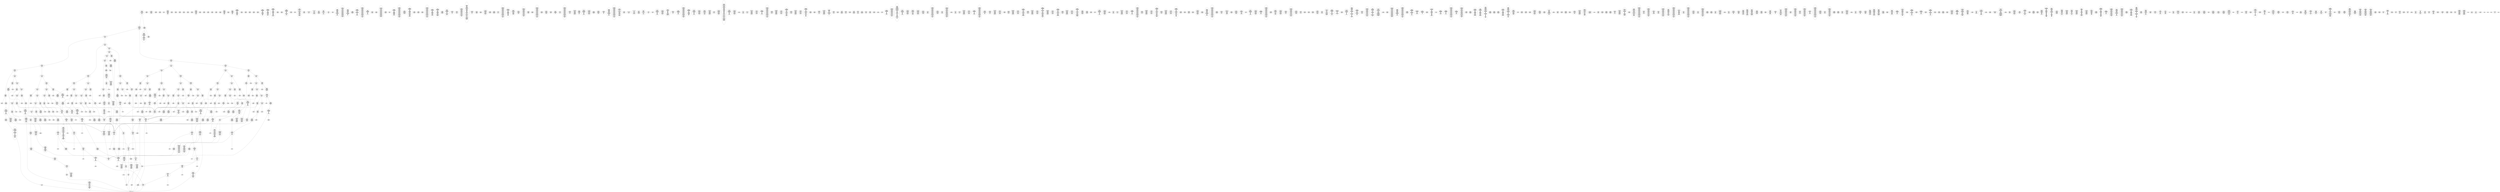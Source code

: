 /* Generated by GvGen v.1.0 (https://www.github.com/stricaud/gvgen) */

digraph G {
compound=true;
   node1 [label="[anywhere]"];
   node2 [label="# 0x0
PUSHX Data
PUSHX Data
MSTORE
PUSHX LogicData
CALLDATASIZE
LT
PUSHX Data
JUMPI
"];
   node3 [label="# 0xd
PUSHX Data
CALLDATALOAD
PUSHX BitData
SHR
PUSHX LogicData
GT
PUSHX Data
JUMPI
"];
   node4 [label="# 0x1e
PUSHX LogicData
GT
PUSHX Data
JUMPI
"];
   node5 [label="# 0x29
PUSHX LogicData
GT
PUSHX Data
JUMPI
"];
   node6 [label="# 0x34
PUSHX LogicData
GT
PUSHX Data
JUMPI
"];
   node7 [label="# 0x3f
PUSHX LogicData
EQ
PUSHX Data
JUMPI
"];
   node8 [label="# 0x4a
PUSHX LogicData
EQ
PUSHX Data
JUMPI
"];
   node9 [label="# 0x55
PUSHX LogicData
EQ
PUSHX Data
JUMPI
"];
   node10 [label="# 0x60
PUSHX LogicData
EQ
PUSHX Data
JUMPI
"];
   node11 [label="# 0x6b
PUSHX Data
REVERT
"];
   node12 [label="# 0x6f
JUMPDEST
PUSHX LogicData
EQ
PUSHX Data
JUMPI
"];
   node13 [label="# 0x7b
PUSHX LogicData
EQ
PUSHX Data
JUMPI
"];
   node14 [label="# 0x86
PUSHX LogicData
EQ
PUSHX Data
JUMPI
"];
   node15 [label="# 0x91
PUSHX Data
REVERT
"];
   node16 [label="# 0x95
JUMPDEST
PUSHX LogicData
GT
PUSHX Data
JUMPI
"];
   node17 [label="# 0xa1
PUSHX LogicData
EQ
PUSHX Data
JUMPI
"];
   node18 [label="# 0xac
PUSHX LogicData
EQ
PUSHX Data
JUMPI
"];
   node19 [label="# 0xb7
PUSHX LogicData
EQ
PUSHX Data
JUMPI
"];
   node20 [label="# 0xc2
PUSHX LogicData
EQ
PUSHX Data
JUMPI
"];
   node21 [label="# 0xcd
PUSHX Data
REVERT
"];
   node22 [label="# 0xd1
JUMPDEST
PUSHX LogicData
EQ
PUSHX Data
JUMPI
"];
   node23 [label="# 0xdd
PUSHX LogicData
EQ
PUSHX Data
JUMPI
"];
   node24 [label="# 0xe8
PUSHX LogicData
EQ
PUSHX Data
JUMPI
"];
   node25 [label="# 0xf3
PUSHX Data
REVERT
"];
   node26 [label="# 0xf7
JUMPDEST
PUSHX LogicData
GT
PUSHX Data
JUMPI
"];
   node27 [label="# 0x103
PUSHX LogicData
GT
PUSHX Data
JUMPI
"];
   node28 [label="# 0x10e
PUSHX LogicData
EQ
PUSHX Data
JUMPI
"];
   node29 [label="# 0x119
PUSHX LogicData
EQ
PUSHX Data
JUMPI
"];
   node30 [label="# 0x124
PUSHX LogicData
EQ
PUSHX Data
JUMPI
"];
   node31 [label="# 0x12f
PUSHX LogicData
EQ
PUSHX Data
JUMPI
"];
   node32 [label="# 0x13a
PUSHX Data
REVERT
"];
   node33 [label="# 0x13e
JUMPDEST
PUSHX LogicData
EQ
PUSHX Data
JUMPI
"];
   node34 [label="# 0x14a
PUSHX LogicData
EQ
PUSHX Data
JUMPI
"];
   node35 [label="# 0x155
PUSHX LogicData
EQ
PUSHX Data
JUMPI
"];
   node36 [label="# 0x160
PUSHX Data
REVERT
"];
   node37 [label="# 0x164
JUMPDEST
PUSHX LogicData
EQ
PUSHX Data
JUMPI
"];
   node38 [label="# 0x170
PUSHX LogicData
EQ
PUSHX Data
JUMPI
"];
   node39 [label="# 0x17b
PUSHX LogicData
EQ
PUSHX Data
JUMPI
"];
   node40 [label="# 0x186
PUSHX LogicData
EQ
PUSHX Data
JUMPI
"];
   node41 [label="# 0x191
PUSHX LogicData
EQ
PUSHX Data
JUMPI
"];
   node42 [label="# 0x19c
PUSHX LogicData
EQ
PUSHX Data
JUMPI
"];
   node43 [label="# 0x1a7
PUSHX Data
REVERT
"];
   node44 [label="# 0x1ab
JUMPDEST
PUSHX LogicData
GT
PUSHX Data
JUMPI
"];
   node45 [label="# 0x1b7
PUSHX LogicData
GT
PUSHX Data
JUMPI
"];
   node46 [label="# 0x1c2
PUSHX LogicData
GT
PUSHX Data
JUMPI
"];
   node47 [label="# 0x1cd
PUSHX LogicData
EQ
PUSHX Data
JUMPI
"];
   node48 [label="# 0x1d8
PUSHX LogicData
EQ
PUSHX Data
JUMPI
"];
   node49 [label="# 0x1e3
PUSHX LogicData
EQ
PUSHX Data
JUMPI
"];
   node50 [label="# 0x1ee
PUSHX LogicData
EQ
PUSHX Data
JUMPI
"];
   node51 [label="# 0x1f9
PUSHX Data
REVERT
"];
   node52 [label="# 0x1fd
JUMPDEST
PUSHX LogicData
EQ
PUSHX Data
JUMPI
"];
   node53 [label="# 0x209
PUSHX LogicData
EQ
PUSHX Data
JUMPI
"];
   node54 [label="# 0x214
PUSHX LogicData
EQ
PUSHX Data
JUMPI
"];
   node55 [label="# 0x21f
PUSHX Data
REVERT
"];
   node56 [label="# 0x223
JUMPDEST
PUSHX LogicData
GT
PUSHX Data
JUMPI
"];
   node57 [label="# 0x22f
PUSHX LogicData
EQ
PUSHX Data
JUMPI
"];
   node58 [label="# 0x23a
PUSHX LogicData
EQ
PUSHX Data
JUMPI
"];
   node59 [label="# 0x245
PUSHX LogicData
EQ
PUSHX Data
JUMPI
"];
   node60 [label="# 0x250
PUSHX LogicData
EQ
PUSHX Data
JUMPI
"];
   node61 [label="# 0x25b
PUSHX Data
REVERT
"];
   node62 [label="# 0x25f
JUMPDEST
PUSHX LogicData
EQ
PUSHX Data
JUMPI
"];
   node63 [label="# 0x26b
PUSHX LogicData
EQ
PUSHX Data
JUMPI
"];
   node64 [label="# 0x276
PUSHX LogicData
EQ
PUSHX Data
JUMPI
"];
   node65 [label="# 0x281
PUSHX Data
REVERT
"];
   node66 [label="# 0x285
JUMPDEST
PUSHX LogicData
GT
PUSHX Data
JUMPI
"];
   node67 [label="# 0x291
PUSHX LogicData
GT
PUSHX Data
JUMPI
"];
   node68 [label="# 0x29c
PUSHX LogicData
EQ
PUSHX Data
JUMPI
"];
   node69 [label="# 0x2a7
PUSHX LogicData
EQ
PUSHX Data
JUMPI
"];
   node70 [label="# 0x2b2
PUSHX LogicData
EQ
PUSHX Data
JUMPI
"];
   node71 [label="# 0x2bd
PUSHX LogicData
EQ
PUSHX Data
JUMPI
"];
   node72 [label="# 0x2c8
PUSHX Data
REVERT
"];
   node73 [label="# 0x2cc
JUMPDEST
PUSHX LogicData
EQ
PUSHX Data
JUMPI
"];
   node74 [label="# 0x2d8
PUSHX LogicData
EQ
PUSHX Data
JUMPI
"];
   node75 [label="# 0x2e3
PUSHX LogicData
EQ
PUSHX Data
JUMPI
"];
   node76 [label="# 0x2ee
PUSHX Data
REVERT
"];
   node77 [label="# 0x2f2
JUMPDEST
PUSHX LogicData
EQ
PUSHX Data
JUMPI
"];
   node78 [label="# 0x2fd
PUSHX LogicData
EQ
PUSHX Data
JUMPI
"];
   node79 [label="# 0x308
PUSHX LogicData
EQ
PUSHX Data
JUMPI
"];
   node80 [label="# 0x313
PUSHX LogicData
EQ
PUSHX Data
JUMPI
"];
   node81 [label="# 0x31e
PUSHX LogicData
EQ
PUSHX Data
JUMPI
"];
   node82 [label="# 0x329
PUSHX LogicData
EQ
PUSHX Data
JUMPI
"];
   node83 [label="# 0x334
PUSHX Data
REVERT
"];
   node84 [label="# 0x338
JUMPDEST
CALLDATASIZE
PUSHX Data
JUMPI
"];
   node85 [label="# 0x33e
PUSHX Data
CALLER
PUSHX Data
MLOAD
PUSHX ArithData
PUSHX BitData
PUSHX BitData
SHL
SUB
AND
MSTORE
CALLVALUE
PUSHX ArithData
ADD
MSTORE
ADD
PUSHX MemData
MLOAD
SUB
LOGX
STOP
"];
   node86 [label="# 0x381
JUMPDEST
PUSHX Data
REVERT
"];
   node87 [label="# 0x386
JUMPDEST
CALLVALUE
ISZERO
PUSHX Data
JUMPI
"];
   node88 [label="# 0x38e
PUSHX Data
REVERT
"];
   node89 [label="# 0x392
JUMPDEST
PUSHX Data
PUSHX StorData
SLOAD
JUMP
"];
   node90 [label="# 0x39c
JUMPDEST
PUSHX MemData
MLOAD
MSTORE
PUSHX ArithData
ADD
"];
   node91 [label="# 0x3a6
JUMPDEST
PUSHX MemData
MLOAD
SUB
RETURN
"];
   node92 [label="# 0x3af
JUMPDEST
CALLVALUE
ISZERO
PUSHX Data
JUMPI
"];
   node93 [label="# 0x3b7
PUSHX Data
REVERT
"];
   node94 [label="# 0x3bb
JUMPDEST
PUSHX Data
PUSHX Data
CALLDATASIZE
PUSHX Data
PUSHX Data
JUMP
"];
   node95 [label="# 0x3ca
JUMPDEST
PUSHX Data
JUMP
"];
   node96 [label="# 0x3cf
JUMPDEST
PUSHX MemData
MLOAD
ISZERO
ISZERO
MSTORE
PUSHX ArithData
ADD
PUSHX Data
JUMP
"];
   node97 [label="# 0x3df
JUMPDEST
CALLVALUE
ISZERO
PUSHX Data
JUMPI
"];
   node98 [label="# 0x3e7
PUSHX Data
REVERT
"];
   node99 [label="# 0x3eb
JUMPDEST
PUSHX Data
PUSHX Data
JUMP
"];
   node100 [label="# 0x3f4
JUMPDEST
PUSHX MemData
MLOAD
PUSHX Data
PUSHX Data
JUMP
"];
   node101 [label="# 0x401
JUMPDEST
CALLVALUE
ISZERO
PUSHX Data
JUMPI
"];
   node102 [label="# 0x409
PUSHX Data
REVERT
"];
   node103 [label="# 0x40d
JUMPDEST
PUSHX StorData
SLOAD
PUSHX Data
PUSHX BitData
AND
JUMP
"];
   node104 [label="# 0x41b
JUMPDEST
CALLVALUE
ISZERO
PUSHX Data
JUMPI
"];
   node105 [label="# 0x423
PUSHX Data
REVERT
"];
   node106 [label="# 0x427
JUMPDEST
PUSHX Data
PUSHX Data
CALLDATASIZE
PUSHX Data
PUSHX Data
JUMP
"];
   node107 [label="# 0x436
JUMPDEST
PUSHX Data
JUMP
"];
   node108 [label="# 0x43b
JUMPDEST
PUSHX MemData
MLOAD
PUSHX ArithData
PUSHX BitData
PUSHX BitData
SHL
SUB
AND
MSTORE
PUSHX ArithData
ADD
PUSHX Data
JUMP
"];
   node109 [label="# 0x453
JUMPDEST
CALLVALUE
ISZERO
PUSHX Data
JUMPI
"];
   node110 [label="# 0x45b
PUSHX Data
REVERT
"];
   node111 [label="# 0x45f
JUMPDEST
PUSHX Data
PUSHX Data
CALLDATASIZE
PUSHX Data
PUSHX Data
JUMP
"];
   node112 [label="# 0x46e
JUMPDEST
PUSHX Data
JUMP
"];
   node113 [label="# 0x473
JUMPDEST
STOP
"];
   node114 [label="# 0x475
JUMPDEST
CALLVALUE
ISZERO
PUSHX Data
JUMPI
"];
   node115 [label="# 0x47d
PUSHX Data
REVERT
"];
   node116 [label="# 0x481
JUMPDEST
PUSHX Data
PUSHX Data
CALLDATASIZE
PUSHX Data
PUSHX Data
JUMP
"];
   node117 [label="# 0x490
JUMPDEST
PUSHX Data
PUSHX Data
MSTORE
PUSHX Data
MSTORE
PUSHX Data
SHA3
SLOAD
JUMP
"];
   node118 [label="# 0x4a2
JUMPDEST
CALLVALUE
ISZERO
PUSHX Data
JUMPI
"];
   node119 [label="# 0x4aa
PUSHX Data
REVERT
"];
   node120 [label="# 0x4ae
JUMPDEST
PUSHX StorData
SLOAD
PUSHX Data
JUMP
"];
   node121 [label="# 0x4b7
JUMPDEST
CALLVALUE
ISZERO
PUSHX Data
JUMPI
"];
   node122 [label="# 0x4bf
PUSHX Data
REVERT
"];
   node123 [label="# 0x4c3
JUMPDEST
PUSHX Data
PUSHX Data
CALLDATASIZE
PUSHX Data
PUSHX Data
JUMP
"];
   node124 [label="# 0x4d2
JUMPDEST
PUSHX Data
JUMP
"];
   node125 [label="# 0x4d7
JUMPDEST
CALLVALUE
ISZERO
PUSHX Data
JUMPI
"];
   node126 [label="# 0x4df
PUSHX Data
REVERT
"];
   node127 [label="# 0x4e3
JUMPDEST
PUSHX Data
PUSHX Data
JUMP
"];
   node128 [label="# 0x4ec
JUMPDEST
CALLVALUE
ISZERO
PUSHX Data
JUMPI
"];
   node129 [label="# 0x4f4
PUSHX Data
REVERT
"];
   node130 [label="# 0x4f8
JUMPDEST
PUSHX Data
PUSHX Data
CALLDATASIZE
PUSHX Data
PUSHX Data
JUMP
"];
   node131 [label="# 0x507
JUMPDEST
PUSHX Data
JUMP
"];
   node132 [label="# 0x50c
JUMPDEST
CALLVALUE
ISZERO
PUSHX Data
JUMPI
"];
   node133 [label="# 0x514
PUSHX Data
REVERT
"];
   node134 [label="# 0x518
JUMPDEST
PUSHX Data
PUSHX StorData
SLOAD
JUMP
"];
   node135 [label="# 0x522
JUMPDEST
CALLVALUE
ISZERO
PUSHX Data
JUMPI
"];
   node136 [label="# 0x52a
PUSHX Data
REVERT
"];
   node137 [label="# 0x52e
JUMPDEST
PUSHX Data
PUSHX Data
CALLDATASIZE
PUSHX Data
PUSHX Data
JUMP
"];
   node138 [label="# 0x53d
JUMPDEST
PUSHX Data
JUMP
"];
   node139 [label="# 0x542
JUMPDEST
CALLVALUE
ISZERO
PUSHX Data
JUMPI
"];
   node140 [label="# 0x54a
PUSHX Data
REVERT
"];
   node141 [label="# 0x54e
JUMPDEST
PUSHX StorData
SLOAD
PUSHX Data
JUMP
"];
   node142 [label="# 0x557
JUMPDEST
CALLVALUE
ISZERO
PUSHX Data
JUMPI
"];
   node143 [label="# 0x55f
PUSHX Data
REVERT
"];
   node144 [label="# 0x563
JUMPDEST
PUSHX Data
PUSHX Data
JUMP
"];
   node145 [label="# 0x56c
JUMPDEST
CALLVALUE
ISZERO
PUSHX Data
JUMPI
"];
   node146 [label="# 0x574
PUSHX Data
REVERT
"];
   node147 [label="# 0x578
JUMPDEST
PUSHX Data
PUSHX Data
CALLDATASIZE
PUSHX Data
PUSHX Data
JUMP
"];
   node148 [label="# 0x587
JUMPDEST
PUSHX Data
JUMP
"];
   node149 [label="# 0x58c
JUMPDEST
CALLVALUE
ISZERO
PUSHX Data
JUMPI
"];
   node150 [label="# 0x594
PUSHX Data
REVERT
"];
   node151 [label="# 0x598
JUMPDEST
PUSHX Data
PUSHX Data
CALLDATASIZE
PUSHX Data
PUSHX Data
JUMP
"];
   node152 [label="# 0x5a7
JUMPDEST
PUSHX Data
JUMP
"];
   node153 [label="# 0x5ac
JUMPDEST
CALLVALUE
ISZERO
PUSHX Data
JUMPI
"];
   node154 [label="# 0x5b4
PUSHX Data
REVERT
"];
   node155 [label="# 0x5b8
JUMPDEST
PUSHX Data
PUSHX Data
CALLDATASIZE
PUSHX Data
PUSHX Data
JUMP
"];
   node156 [label="# 0x5c7
JUMPDEST
PUSHX Data
JUMP
"];
   node157 [label="# 0x5cc
JUMPDEST
CALLVALUE
ISZERO
PUSHX Data
JUMPI
"];
   node158 [label="# 0x5d4
PUSHX Data
REVERT
"];
   node159 [label="# 0x5d8
JUMPDEST
PUSHX Data
PUSHX Data
CALLDATASIZE
PUSHX Data
PUSHX Data
JUMP
"];
   node160 [label="# 0x5e7
JUMPDEST
PUSHX Data
PUSHX Data
MSTORE
PUSHX Data
MSTORE
PUSHX Data
SHA3
SLOAD
JUMP
"];
   node161 [label="# 0x5f9
JUMPDEST
CALLVALUE
ISZERO
PUSHX Data
JUMPI
"];
   node162 [label="# 0x601
PUSHX Data
REVERT
"];
   node163 [label="# 0x605
JUMPDEST
PUSHX Data
PUSHX Data
CALLDATASIZE
PUSHX Data
PUSHX Data
JUMP
"];
   node164 [label="# 0x614
JUMPDEST
PUSHX Data
JUMP
"];
   node165 [label="# 0x619
JUMPDEST
CALLVALUE
ISZERO
PUSHX Data
JUMPI
"];
   node166 [label="# 0x621
PUSHX Data
REVERT
"];
   node167 [label="# 0x625
JUMPDEST
PUSHX StorData
SLOAD
PUSHX Data
PUSHX BitData
PUSHX BitData
SHL
DIV
PUSHX BitData
AND
JUMP
"];
   node168 [label="# 0x63a
JUMPDEST
CALLVALUE
ISZERO
PUSHX Data
JUMPI
"];
   node169 [label="# 0x642
PUSHX Data
REVERT
"];
   node170 [label="# 0x646
JUMPDEST
PUSHX Data
PUSHX StorData
SLOAD
JUMP
"];
   node171 [label="# 0x650
JUMPDEST
CALLVALUE
ISZERO
PUSHX Data
JUMPI
"];
   node172 [label="# 0x658
PUSHX Data
REVERT
"];
   node173 [label="# 0x65c
JUMPDEST
PUSHX Data
PUSHX Data
CALLDATASIZE
PUSHX Data
PUSHX Data
JUMP
"];
   node174 [label="# 0x66b
JUMPDEST
PUSHX Data
JUMP
"];
   node175 [label="# 0x670
JUMPDEST
CALLVALUE
ISZERO
PUSHX Data
JUMPI
"];
   node176 [label="# 0x678
PUSHX Data
REVERT
"];
   node177 [label="# 0x67c
JUMPDEST
PUSHX Data
PUSHX Data
JUMP
"];
   node178 [label="# 0x685
JUMPDEST
CALLVALUE
ISZERO
PUSHX Data
JUMPI
"];
   node179 [label="# 0x68d
PUSHX Data
REVERT
"];
   node180 [label="# 0x691
JUMPDEST
PUSHX Data
PUSHX Data
CALLDATASIZE
PUSHX Data
PUSHX Data
JUMP
"];
   node181 [label="# 0x6a0
JUMPDEST
PUSHX Data
JUMP
"];
   node182 [label="# 0x6a5
JUMPDEST
CALLVALUE
ISZERO
PUSHX Data
JUMPI
"];
   node183 [label="# 0x6ad
PUSHX Data
REVERT
"];
   node184 [label="# 0x6b1
JUMPDEST
PUSHX Data
PUSHX Data
CALLDATASIZE
PUSHX Data
PUSHX Data
JUMP
"];
   node185 [label="# 0x6c0
JUMPDEST
PUSHX Data
JUMP
"];
   node186 [label="# 0x6c5
JUMPDEST
CALLVALUE
ISZERO
PUSHX Data
JUMPI
"];
   node187 [label="# 0x6cd
PUSHX Data
REVERT
"];
   node188 [label="# 0x6d1
JUMPDEST
PUSHX Data
PUSHX Data
CALLDATASIZE
PUSHX Data
PUSHX Data
JUMP
"];
   node189 [label="# 0x6e0
JUMPDEST
PUSHX Data
JUMP
"];
   node190 [label="# 0x6e5
JUMPDEST
CALLVALUE
ISZERO
PUSHX Data
JUMPI
"];
   node191 [label="# 0x6ed
PUSHX Data
REVERT
"];
   node192 [label="# 0x6f1
JUMPDEST
PUSHX Data
PUSHX Data
JUMP
"];
   node193 [label="# 0x6fa
JUMPDEST
CALLVALUE
ISZERO
PUSHX Data
JUMPI
"];
   node194 [label="# 0x702
PUSHX Data
REVERT
"];
   node195 [label="# 0x706
JUMPDEST
PUSHX Data
PUSHX Data
CALLDATASIZE
PUSHX Data
PUSHX Data
JUMP
"];
   node196 [label="# 0x715
JUMPDEST
PUSHX Data
JUMP
"];
   node197 [label="# 0x71a
JUMPDEST
CALLVALUE
ISZERO
PUSHX Data
JUMPI
"];
   node198 [label="# 0x722
PUSHX Data
REVERT
"];
   node199 [label="# 0x726
JUMPDEST
PUSHX Data
PUSHX Data
CALLDATASIZE
PUSHX Data
PUSHX Data
JUMP
"];
   node200 [label="# 0x735
JUMPDEST
PUSHX Data
PUSHX Data
MSTORE
PUSHX Data
MSTORE
PUSHX Data
SHA3
SLOAD
JUMP
"];
   node201 [label="# 0x747
JUMPDEST
CALLVALUE
ISZERO
PUSHX Data
JUMPI
"];
   node202 [label="# 0x74f
PUSHX Data
REVERT
"];
   node203 [label="# 0x753
JUMPDEST
PUSHX Data
PUSHX Data
JUMP
"];
   node204 [label="# 0x75c
JUMPDEST
CALLVALUE
ISZERO
PUSHX Data
JUMPI
"];
   node205 [label="# 0x764
PUSHX Data
REVERT
"];
   node206 [label="# 0x768
JUMPDEST
PUSHX Data
PUSHX Data
CALLDATASIZE
PUSHX Data
PUSHX Data
JUMP
"];
   node207 [label="# 0x777
JUMPDEST
PUSHX Data
JUMP
"];
   node208 [label="# 0x77c
JUMPDEST
CALLVALUE
ISZERO
PUSHX Data
JUMPI
"];
   node209 [label="# 0x784
PUSHX Data
REVERT
"];
   node210 [label="# 0x788
JUMPDEST
PUSHX Data
PUSHX Data
CALLDATASIZE
PUSHX Data
PUSHX Data
JUMP
"];
   node211 [label="# 0x797
JUMPDEST
PUSHX Data
MSTORE
PUSHX Data
MSTORE
PUSHX Data
SHA3
SLOAD
JUMP
"];
   node212 [label="# 0x7a8
JUMPDEST
CALLVALUE
ISZERO
PUSHX Data
JUMPI
"];
   node213 [label="# 0x7b0
PUSHX Data
REVERT
"];
   node214 [label="# 0x7b4
JUMPDEST
PUSHX StorData
SLOAD
PUSHX ArithData
PUSHX BitData
PUSHX BitData
SHL
SUB
AND
PUSHX Data
JUMP
"];
   node215 [label="# 0x7c6
JUMPDEST
CALLVALUE
ISZERO
PUSHX Data
JUMPI
"];
   node216 [label="# 0x7ce
PUSHX Data
REVERT
"];
   node217 [label="# 0x7d2
JUMPDEST
PUSHX StorData
SLOAD
PUSHX StorData
SLOAD
PUSHX Data
JUMP
"];
   node218 [label="# 0x7e1
JUMPDEST
PUSHX Data
MLOAD
MSTORE
PUSHX ArithData
ADD
MSTORE
ADD
PUSHX Data
JUMP
"];
   node219 [label="# 0x7f6
JUMPDEST
CALLVALUE
ISZERO
PUSHX Data
JUMPI
"];
   node220 [label="# 0x7fe
PUSHX Data
REVERT
"];
   node221 [label="# 0x802
JUMPDEST
PUSHX Data
PUSHX Data
JUMP
"];
   node222 [label="# 0x80b
JUMPDEST
CALLVALUE
ISZERO
PUSHX Data
JUMPI
"];
   node223 [label="# 0x813
PUSHX Data
REVERT
"];
   node224 [label="# 0x817
JUMPDEST
PUSHX Data
PUSHX Data
CALLDATASIZE
PUSHX Data
PUSHX Data
JUMP
"];
   node225 [label="# 0x826
JUMPDEST
PUSHX ArithData
PUSHX BitData
PUSHX BitData
SHL
SUB
AND
PUSHX Data
MSTORE
PUSHX Data
PUSHX Data
MSTORE
PUSHX Data
SHA3
SLOAD
JUMP
"];
   node226 [label="# 0x841
JUMPDEST
CALLVALUE
ISZERO
PUSHX Data
JUMPI
"];
   node227 [label="# 0x849
PUSHX Data
REVERT
"];
   node228 [label="# 0x84d
JUMPDEST
PUSHX Data
PUSHX Data
JUMP
"];
   node229 [label="# 0x856
JUMPDEST
CALLVALUE
ISZERO
PUSHX Data
JUMPI
"];
   node230 [label="# 0x85e
PUSHX Data
REVERT
"];
   node231 [label="# 0x862
JUMPDEST
PUSHX Data
PUSHX Data
CALLDATASIZE
PUSHX Data
PUSHX Data
JUMP
"];
   node232 [label="# 0x871
JUMPDEST
PUSHX Data
JUMP
"];
   node233 [label="# 0x876
JUMPDEST
CALLVALUE
ISZERO
PUSHX Data
JUMPI
"];
   node234 [label="# 0x87e
PUSHX Data
REVERT
"];
   node235 [label="# 0x882
JUMPDEST
PUSHX StorData
SLOAD
PUSHX Data
PUSHX BitData
AND
JUMP
"];
   node236 [label="# 0x890
JUMPDEST
PUSHX MemData
MLOAD
PUSHX Data
PUSHX Data
JUMP
"];
   node237 [label="# 0x89d
JUMPDEST
CALLVALUE
ISZERO
PUSHX Data
JUMPI
"];
   node238 [label="# 0x8a5
PUSHX Data
REVERT
"];
   node239 [label="# 0x8a9
JUMPDEST
PUSHX Data
PUSHX Data
CALLDATASIZE
PUSHX Data
PUSHX Data
JUMP
"];
   node240 [label="# 0x8b8
JUMPDEST
PUSHX Data
JUMP
"];
   node241 [label="# 0x8bd
JUMPDEST
CALLVALUE
ISZERO
PUSHX Data
JUMPI
"];
   node242 [label="# 0x8c5
PUSHX Data
REVERT
"];
   node243 [label="# 0x8c9
JUMPDEST
PUSHX Data
PUSHX Data
CALLDATASIZE
PUSHX Data
PUSHX Data
JUMP
"];
   node244 [label="# 0x8d8
JUMPDEST
PUSHX Data
JUMP
"];
   node245 [label="# 0x8dd
JUMPDEST
CALLVALUE
ISZERO
PUSHX Data
JUMPI
"];
   node246 [label="# 0x8e5
PUSHX Data
REVERT
"];
   node247 [label="# 0x8e9
JUMPDEST
PUSHX Data
PUSHX Data
CALLDATASIZE
PUSHX Data
PUSHX Data
JUMP
"];
   node248 [label="# 0x8f8
JUMPDEST
PUSHX Data
JUMP
"];
   node249 [label="# 0x8fd
JUMPDEST
CALLVALUE
ISZERO
PUSHX Data
JUMPI
"];
   node250 [label="# 0x905
PUSHX Data
REVERT
"];
   node251 [label="# 0x909
JUMPDEST
PUSHX Data
PUSHX Data
CALLDATASIZE
PUSHX Data
PUSHX Data
JUMP
"];
   node252 [label="# 0x918
JUMPDEST
PUSHX Data
JUMP
"];
   node253 [label="# 0x91d
JUMPDEST
CALLVALUE
ISZERO
PUSHX Data
JUMPI
"];
   node254 [label="# 0x925
PUSHX Data
REVERT
"];
   node255 [label="# 0x929
JUMPDEST
PUSHX Data
PUSHX StorData
SLOAD
JUMP
"];
   node256 [label="# 0x933
JUMPDEST
CALLVALUE
ISZERO
PUSHX Data
JUMPI
"];
   node257 [label="# 0x93b
PUSHX Data
REVERT
"];
   node258 [label="# 0x93f
JUMPDEST
PUSHX Data
PUSHX Data
CALLDATASIZE
PUSHX Data
PUSHX Data
JUMP
"];
   node259 [label="# 0x94e
JUMPDEST
PUSHX ArithData
PUSHX BitData
PUSHX BitData
SHL
SUB
AND
PUSHX Data
MSTORE
PUSHX Data
PUSHX Data
MSTORE
PUSHX Data
SHA3
SLOAD
JUMP
"];
   node260 [label="# 0x969
JUMPDEST
CALLVALUE
ISZERO
PUSHX Data
JUMPI
"];
   node261 [label="# 0x971
PUSHX Data
REVERT
"];
   node262 [label="# 0x975
JUMPDEST
PUSHX Data
PUSHX Data
CALLDATASIZE
PUSHX Data
PUSHX Data
JUMP
"];
   node263 [label="# 0x984
JUMPDEST
PUSHX ArithData
PUSHX BitData
PUSHX BitData
SHL
SUB
AND
PUSHX Data
MSTORE
PUSHX Data
PUSHX Data
MSTORE
PUSHX Data
SHA3
SLOAD
PUSHX BitData
AND
JUMP
"];
   node264 [label="# 0x9a2
JUMPDEST
CALLVALUE
ISZERO
PUSHX Data
JUMPI
"];
   node265 [label="# 0x9aa
PUSHX Data
REVERT
"];
   node266 [label="# 0x9ae
JUMPDEST
PUSHX StorData
SLOAD
PUSHX Data
JUMP
"];
   node267 [label="# 0x9b7
JUMPDEST
CALLVALUE
ISZERO
PUSHX Data
JUMPI
"];
   node268 [label="# 0x9bf
PUSHX Data
REVERT
"];
   node269 [label="# 0x9c3
JUMPDEST
PUSHX Data
PUSHX Data
CALLDATASIZE
PUSHX Data
PUSHX Data
JUMP
"];
   node270 [label="# 0x9d2
JUMPDEST
PUSHX ArithData
PUSHX BitData
PUSHX BitData
SHL
SUB
AND
PUSHX Data
MSTORE
PUSHX Data
PUSHX Data
MSTORE
PUSHX Data
SHA3
AND
MSTORE
MSTORE
SHA3
SLOAD
PUSHX BitData
AND
JUMP
"];
   node271 [label="# 0xa00
JUMPDEST
CALLVALUE
ISZERO
PUSHX Data
JUMPI
"];
   node272 [label="# 0xa08
PUSHX Data
REVERT
"];
   node273 [label="# 0xa0c
JUMPDEST
PUSHX Data
PUSHX StorData
SLOAD
JUMP
"];
   node274 [label="# 0xa16
JUMPDEST
CALLVALUE
ISZERO
PUSHX Data
JUMPI
"];
   node275 [label="# 0xa1e
PUSHX Data
REVERT
"];
   node276 [label="# 0xa22
JUMPDEST
PUSHX Data
PUSHX Data
CALLDATASIZE
PUSHX Data
PUSHX Data
JUMP
"];
   node277 [label="# 0xa31
JUMPDEST
PUSHX Data
JUMP
"];
   node278 [label="# 0xa36
JUMPDEST
PUSHX Data
PUSHX Data
CALLDATASIZE
PUSHX Data
PUSHX Data
JUMP
"];
   node279 [label="# 0xa44
JUMPDEST
PUSHX Data
JUMP
"];
   node280 [label="# 0xa49
JUMPDEST
CALLVALUE
ISZERO
PUSHX Data
JUMPI
"];
   node281 [label="# 0xa51
PUSHX Data
REVERT
"];
   node282 [label="# 0xa55
JUMPDEST
PUSHX Data
PUSHX Data
JUMP
"];
   node283 [label="# 0xa5e
JUMPDEST
CALLVALUE
ISZERO
PUSHX Data
JUMPI
"];
   node284 [label="# 0xa66
PUSHX Data
REVERT
"];
   node285 [label="# 0xa6a
JUMPDEST
PUSHX StorData
SLOAD
PUSHX StorData
SLOAD
PUSHX StorData
SLOAD
PUSHX Data
JUMP
"];
   node286 [label="# 0xa7d
JUMPDEST
PUSHX Data
MLOAD
MSTORE
PUSHX ArithData
ADD
MSTORE
ADD
MSTORE
PUSHX ArithData
ADD
PUSHX Data
JUMP
"];
   node287 [label="# 0xa98
JUMPDEST
PUSHX Data
PUSHX ArithData
PUSHX BitData
PUSHX BitData
SHL
SUB
NOT
AND
PUSHX BitData
PUSHX BitData
SHL
EQ
PUSHX Data
JUMPI
"];
   node288 [label="# 0xab4
PUSHX Data
PUSHX Data
JUMP
"];
   node289 [label="# 0xabd
JUMPDEST
JUMP
"];
   node290 [label="# 0xac3
JUMPDEST
PUSHX Data
PUSHX StorData
SLOAD
PUSHX Data
PUSHX Data
JUMP
"];
   node291 [label="# 0xad2
JUMPDEST
PUSHX ArithData
ADD
PUSHX ArithData
DIV
MUL
PUSHX ArithData
ADD
PUSHX MemData
MLOAD
ADD
PUSHX Data
MSTORE
MSTORE
PUSHX ArithData
ADD
SLOAD
PUSHX Data
PUSHX Data
JUMP
"];
   node292 [label="# 0xafe
JUMPDEST
ISZERO
PUSHX Data
JUMPI
"];
   node293 [label="# 0xb05
PUSHX LogicData
LT
PUSHX Data
JUMPI
"];
   node294 [label="# 0xb0d
PUSHX ArithData
SLOAD
DIV
MUL
MSTORE
PUSHX ArithData
ADD
PUSHX Data
JUMP
"];
   node295 [label="# 0xb20
JUMPDEST
ADD
PUSHX Data
MSTORE
PUSHX Data
PUSHX Data
SHA3
"];
   node296 [label="# 0xb2e
JUMPDEST
SLOAD
MSTORE
PUSHX ArithData
ADD
PUSHX ArithData
ADD
GT
PUSHX Data
JUMPI
"];
   node297 [label="# 0xb42
SUB
PUSHX BitData
AND
ADD
"];
   node298 [label="# 0xb4b
JUMPDEST
JUMP
"];
   node299 [label="# 0xb55
JUMPDEST
PUSHX Data
MSTORE
PUSHX Data
PUSHX Data
MSTORE
PUSHX Data
SHA3
SLOAD
PUSHX ArithData
PUSHX BitData
PUSHX BitData
SHL
SUB
AND
PUSHX Data
JUMPI
"];
   node300 [label="# 0xb72
PUSHX MemData
MLOAD
PUSHX BitData
PUSHX BitData
SHL
MSTORE
PUSHX Data
PUSHX ArithData
ADD
MSTORE
PUSHX Data
PUSHX ArithData
ADD
MSTORE
PUSHX Data
PUSHX ArithData
ADD
MSTORE
PUSHX BitData
PUSHX BitData
SHL
PUSHX ArithData
ADD
MSTORE
PUSHX ArithData
ADD
"];
   node301 [label="# 0xbca
JUMPDEST
PUSHX MemData
MLOAD
SUB
REVERT
"];
   node302 [label="# 0xbd3
JUMPDEST
PUSHX Data
MSTORE
PUSHX Data
PUSHX Data
MSTORE
PUSHX Data
SHA3
SLOAD
PUSHX ArithData
PUSHX BitData
PUSHX BitData
SHL
SUB
AND
JUMP
"];
   node303 [label="# 0xbef
JUMPDEST
PUSHX Data
PUSHX Data
PUSHX Data
JUMP
"];
   node304 [label="# 0xbfa
JUMPDEST
PUSHX ArithData
PUSHX BitData
PUSHX BitData
SHL
SUB
AND
PUSHX ArithData
PUSHX BitData
PUSHX BitData
SHL
SUB
AND
EQ
ISZERO
PUSHX Data
JUMPI
"];
   node305 [label="# 0xc17
PUSHX MemData
MLOAD
PUSHX BitData
PUSHX BitData
SHL
MSTORE
PUSHX Data
PUSHX ArithData
ADD
MSTORE
PUSHX Data
PUSHX ArithData
ADD
MSTORE
PUSHX Data
PUSHX ArithData
ADD
MSTORE
PUSHX BitData
PUSHX BitData
SHL
PUSHX ArithData
ADD
MSTORE
PUSHX ArithData
ADD
PUSHX Data
JUMP
"];
   node306 [label="# 0xc68
JUMPDEST
CALLER
PUSHX ArithData
PUSHX BitData
PUSHX BitData
SHL
SUB
AND
EQ
PUSHX Data
JUMPI
"];
   node307 [label="# 0xc7a
PUSHX Data
CALLER
PUSHX Data
JUMP
"];
   node308 [label="# 0xc84
JUMPDEST
PUSHX Data
JUMPI
"];
   node309 [label="# 0xc89
PUSHX MemData
MLOAD
PUSHX BitData
PUSHX BitData
SHL
MSTORE
PUSHX Data
PUSHX ArithData
ADD
MSTORE
PUSHX Data
PUSHX ArithData
ADD
MSTORE
PUSHX Data
PUSHX ArithData
ADD
MSTORE
PUSHX Data
PUSHX ArithData
ADD
MSTORE
PUSHX ArithData
ADD
PUSHX Data
JUMP
"];
   node310 [label="# 0xcf6
JUMPDEST
PUSHX Data
PUSHX Data
JUMP
"];
   node311 [label="# 0xd00
JUMPDEST
JUMP
"];
   node312 [label="# 0xd05
JUMPDEST
PUSHX ArithData
PUSHX BitData
PUSHX BitData
SHL
SUB
AND
PUSHX Data
MSTORE
PUSHX Data
PUSHX Data
MSTORE
PUSHX Data
SHA3
SLOAD
PUSHX Data
JUMPI
"];
   node313 [label="# 0xd23
PUSHX MemData
MLOAD
PUSHX BitData
PUSHX BitData
SHL
MSTORE
PUSHX Data
PUSHX ArithData
ADD
MSTORE
PUSHX Data
PUSHX ArithData
ADD
MSTORE
PUSHX Data
PUSHX ArithData
ADD
MSTORE
PUSHX BitData
PUSHX BitData
SHL
PUSHX ArithData
ADD
MSTORE
PUSHX ArithData
ADD
PUSHX Data
JUMP
"];
   node314 [label="# 0xd79
JUMPDEST
PUSHX Data
PUSHX StorData
SLOAD
SELFBALANCE
PUSHX Data
PUSHX Data
JUMP
"];
   node315 [label="# 0xd89
JUMPDEST
PUSHX ArithData
PUSHX BitData
PUSHX BitData
SHL
SUB
AND
PUSHX Data
MSTORE
PUSHX Data
PUSHX Data
MSTORE
PUSHX Data
SHA3
SLOAD
PUSHX StorData
SLOAD
PUSHX Data
MSTORE
SHA3
SLOAD
PUSHX Data
PUSHX Data
JUMP
"];
   node316 [label="# 0xdc0
JUMPDEST
PUSHX Data
PUSHX Data
JUMP
"];
   node317 [label="# 0xdca
JUMPDEST
PUSHX Data
PUSHX Data
JUMP
"];
   node318 [label="# 0xdd4
JUMPDEST
PUSHX Data
JUMPI
"];
   node319 [label="# 0xddc
PUSHX MemData
MLOAD
PUSHX BitData
PUSHX BitData
SHL
MSTORE
PUSHX Data
PUSHX ArithData
ADD
MSTORE
PUSHX Data
PUSHX ArithData
ADD
MSTORE
PUSHX Data
PUSHX ArithData
ADD
MSTORE
PUSHX BitData
PUSHX BitData
SHL
PUSHX ArithData
ADD
MSTORE
PUSHX ArithData
ADD
PUSHX Data
JUMP
"];
   node320 [label="# 0xe37
JUMPDEST
PUSHX ArithData
PUSHX BitData
PUSHX BitData
SHL
SUB
AND
PUSHX Data
MSTORE
PUSHX Data
PUSHX Data
MSTORE
PUSHX Data
SHA3
SLOAD
PUSHX Data
PUSHX Data
JUMP
"];
   node321 [label="# 0xe5b
JUMPDEST
PUSHX ArithData
PUSHX BitData
PUSHX BitData
SHL
SUB
AND
PUSHX Data
MSTORE
PUSHX Data
PUSHX Data
MSTORE
PUSHX Data
SHA3
SSTORE
PUSHX StorData
SLOAD
PUSHX Data
PUSHX Data
JUMP
"];
   node322 [label="# 0xe82
JUMPDEST
PUSHX Data
SSTORE
PUSHX Data
PUSHX Data
JUMP
"];
   node323 [label="# 0xe8f
JUMPDEST
PUSHX Data
MLOAD
PUSHX ArithData
PUSHX BitData
PUSHX BitData
SHL
SUB
AND
MSTORE
PUSHX ArithData
ADD
MSTORE
PUSHX Data
ADD
"];
   node324 [label="# 0xeca
JUMPDEST
PUSHX MemData
MLOAD
SUB
LOGX
JUMP
"];
   node325 [label="# 0xed7
JUMPDEST
PUSHX StorData
SLOAD
PUSHX ArithData
PUSHX BitData
PUSHX BitData
SHL
SUB
AND
CALLER
EQ
PUSHX Data
JUMPI
"];
   node326 [label="# 0xeea
PUSHX MemData
MLOAD
PUSHX BitData
PUSHX BitData
SHL
MSTORE
PUSHX ArithData
ADD
PUSHX Data
PUSHX Data
JUMP
"];
   node327 [label="# 0xf01
JUMPDEST
PUSHX Data
PUSHX StorData
SLOAD
PUSHX BitData
AND
PUSHX LogicData
GT
ISZERO
PUSHX Data
JUMPI
"];
   node328 [label="# 0xf13
PUSHX BitData
PUSHX BitData
SHL
PUSHX Data
MSTORE
PUSHX Data
PUSHX Data
MSTORE
PUSHX Data
PUSHX Data
REVERT
"];
   node329 [label="# 0xf28
JUMPDEST
EQ
PUSHX Data
JUMPI
"];
   node330 [label="# 0xf2e
PUSHX MemData
MLOAD
PUSHX BitData
PUSHX BitData
SHL
MSTORE
PUSHX ArithData
ADD
PUSHX Data
PUSHX Data
JUMP
"];
   node331 [label="# 0xf45
JUMPDEST
PUSHX Data
MLOAD
PUSHX ArithData
ADD
MSTORE
PUSHX StorData
SLOAD
MSTORE
PUSHX StorData
SLOAD
PUSHX ArithData
ADD
MSTORE
PUSHX StorData
SLOAD
ADD
MSTORE
PUSHX Data
PUSHX Data
PUSHX Data
JUMP
"];
   node332 [label="# 0xf78
JUMPDEST
TIMESTAMP
GT
PUSHX Data
JUMPI
"];
   node333 [label="# 0xf82
PUSHX MemData
MLOAD
PUSHX BitData
PUSHX BitData
SHL
MSTORE
PUSHX Data
PUSHX ArithData
ADD
MSTORE
PUSHX Data
PUSHX ArithData
ADD
MSTORE
PUSHX Data
PUSHX ArithData
ADD
MSTORE
PUSHX ArithData
ADD
PUSHX Data
JUMP
"];
   node334 [label="# 0xfc9
JUMPDEST
PUSHX Data
MLOAD
ADD
MSTORE
TIMESTAMP
MSTORE
PUSHX Data
PUSHX ArithData
ADD
MSTORE
PUSHX Data
SSTORE
PUSHX Data
SSTORE
MLOAD
MSTORE
ADD
MSTORE
PUSHX Data
ADD
PUSHX MemData
MLOAD
SUB
LOGX
PUSHX StorData
SLOAD
PUSHX BitData
NOT
AND
PUSHX BitData
OR
SSTORE
PUSHX MemData
MLOAD
PUSHX Data
PUSHX Data
PUSHX Data
PUSHX Data
JUMP
"];
   node335 [label="# 0x1066
JUMPDEST
PUSHX MemData
MLOAD
SUB
LOGX
JUMP
"];
   node336 [label="# 0x1074
JUMPDEST
PUSHX Data
CALLER
PUSHX Data
JUMP
"];
   node337 [label="# 0x107e
JUMPDEST
PUSHX Data
JUMPI
"];
   node338 [label="# 0x1083
PUSHX MemData
MLOAD
PUSHX BitData
PUSHX BitData
SHL
MSTORE
PUSHX ArithData
ADD
PUSHX Data
PUSHX Data
JUMP
"];
   node339 [label="# 0x109a
JUMPDEST
PUSHX Data
PUSHX Data
JUMP
"];
   node340 [label="# 0x10a5
JUMPDEST
PUSHX Data
PUSHX Data
PUSHX Data
JUMP
"];
   node341 [label="# 0x10b0
JUMPDEST
LT
PUSHX Data
JUMPI
"];
   node342 [label="# 0x10b7
PUSHX MemData
MLOAD
PUSHX BitData
PUSHX BitData
SHL
MSTORE
PUSHX Data
PUSHX ArithData
ADD
MSTORE
PUSHX Data
PUSHX ArithData
ADD
MSTORE
PUSHX Data
PUSHX ArithData
ADD
MSTORE
PUSHX BitData
PUSHX BitData
SHL
PUSHX ArithData
ADD
MSTORE
PUSHX ArithData
ADD
PUSHX Data
JUMP
"];
   node343 [label="# 0x1112
JUMPDEST
PUSHX ArithData
PUSHX BitData
PUSHX BitData
SHL
SUB
AND
PUSHX Data
MSTORE
PUSHX Data
PUSHX Data
MSTORE
PUSHX Data
SHA3
MSTORE
MSTORE
SHA3
SLOAD
JUMP
"];
   node344 [label="# 0x113b
JUMPDEST
PUSHX StorData
SLOAD
PUSHX ArithData
PUSHX BitData
PUSHX BitData
SHL
SUB
AND
CALLER
EQ
PUSHX Data
JUMPI
"];
   node345 [label="# 0x114e
PUSHX MemData
MLOAD
PUSHX BitData
PUSHX BitData
SHL
MSTORE
PUSHX ArithData
ADD
PUSHX Data
PUSHX Data
JUMP
"];
   node346 [label="# 0x1165
JUMPDEST
PUSHX StorData
SLOAD
PUSHX BitData
PUSHX BitData
SHL
DIV
PUSHX BitData
AND
PUSHX Data
JUMPI
"];
   node347 [label="# 0x1177
PUSHX MemData
MLOAD
PUSHX BitData
PUSHX BitData
SHL
MSTORE
PUSHX Data
PUSHX ArithData
ADD
MSTORE
PUSHX Data
PUSHX ArithData
ADD
MSTORE
PUSHX Data
PUSHX ArithData
ADD
MSTORE
PUSHX ArithData
ADD
PUSHX Data
JUMP
"];
   node348 [label="# 0x11be
JUMPDEST
PUSHX StorData
SLOAD
PUSHX BitData
PUSHX BitData
SHL
NOT
AND
SSTORE
PUSHX MemData
MLOAD
PUSHX Data
PUSHX Data
LOGX
JUMP
"];
   node349 [label="# 0x11f6
JUMPDEST
PUSHX Data
PUSHX MemData
MLOAD
PUSHX ArithData
ADD
PUSHX Data
MSTORE
PUSHX Data
MSTORE
PUSHX Data
JUMP
"];
   node350 [label="# 0x1211
JUMPDEST
PUSHX StorData
SLOAD
PUSHX BitData
AND
PUSHX Data
JUMPI
"];
   node351 [label="# 0x121c
PUSHX MemData
MLOAD
PUSHX BitData
PUSHX BitData
SHL
MSTORE
PUSHX Data
PUSHX ArithData
ADD
MSTORE
PUSHX Data
PUSHX ArithData
ADD
MSTORE
PUSHX Data
PUSHX ArithData
ADD
MSTORE
PUSHX ArithData
ADD
PUSHX Data
JUMP
"];
   node352 [label="# 0x1263
JUMPDEST
PUSHX Data
CALLER
PUSHX Data
JUMP
"];
   node353 [label="# 0x126d
JUMPDEST
PUSHX Data
JUMPI
"];
   node354 [label="# 0x1272
PUSHX MemData
MLOAD
PUSHX BitData
PUSHX BitData
SHL
MSTORE
PUSHX Data
PUSHX ArithData
ADD
MSTORE
PUSHX Data
PUSHX ArithData
ADD
MSTORE
PUSHX Data
PUSHX ArithData
ADD
MSTORE
PUSHX BitData
PUSHX BitData
SHL
PUSHX ArithData
ADD
MSTORE
PUSHX ArithData
ADD
PUSHX Data
JUMP
"];
   node355 [label="# 0x12d3
JUMPDEST
PUSHX Data
PUSHX Data
JUMP
"];
   node356 [label="# 0x12dc
JUMPDEST
PUSHX Data
PUSHX StorData
SLOAD
PUSHX Data
PUSHX Data
JUMP
"];
   node357 [label="# 0x12eb
JUMPDEST
PUSHX Data
SSTORE
JUMP
"];
   node358 [label="# 0x12f1
JUMPDEST
PUSHX Data
PUSHX Data
PUSHX StorData
SLOAD
JUMP
"];
   node359 [label="# 0x12fc
JUMPDEST
LT
PUSHX Data
JUMPI
"];
   node360 [label="# 0x1303
PUSHX MemData
MLOAD
PUSHX BitData
PUSHX BitData
SHL
MSTORE
PUSHX Data
PUSHX ArithData
ADD
MSTORE
PUSHX Data
PUSHX ArithData
ADD
MSTORE
PUSHX Data
PUSHX ArithData
ADD
MSTORE
PUSHX BitData
PUSHX BitData
SHL
PUSHX ArithData
ADD
MSTORE
PUSHX ArithData
ADD
PUSHX Data
JUMP
"];
   node361 [label="# 0x135f
JUMPDEST
PUSHX StorData
SLOAD
LT
PUSHX Data
JUMPI
"];
   node362 [label="# 0x136b
PUSHX BitData
PUSHX BitData
SHL
PUSHX Data
MSTORE
PUSHX Data
PUSHX Data
MSTORE
PUSHX Data
PUSHX Data
REVERT
"];
   node363 [label="# 0x1380
JUMPDEST
PUSHX Data
MSTORE
PUSHX Data
PUSHX Data
SHA3
ADD
SLOAD
JUMP
"];
   node364 [label="# 0x1392
JUMPDEST
PUSHX StorData
SLOAD
PUSHX ArithData
PUSHX BitData
PUSHX BitData
SHL
SUB
AND
CALLER
EQ
PUSHX Data
JUMPI
"];
   node365 [label="# 0x13a5
PUSHX MemData
MLOAD
PUSHX BitData
PUSHX BitData
SHL
MSTORE
PUSHX ArithData
ADD
PUSHX Data
PUSHX Data
JUMP
"];
   node366 [label="# 0x13bc
JUMPDEST
PUSHX Data
PUSHX Data
PUSHX Data
JUMP
"];
   node367 [label="# 0x13c8
JUMPDEST
PUSHX Data
PUSHX MemData
MLOAD
PUSHX Data
PUSHX Data
JUMP
"];
   node368 [label="# 0x13fa
JUMPDEST
PUSHX MemData
MLOAD
SUB
LOGX
JUMP
"];
   node369 [label="# 0x1406
JUMPDEST
PUSHX Data
MSTORE
PUSHX Data
PUSHX Data
MSTORE
PUSHX Data
SHA3
SLOAD
PUSHX ArithData
PUSHX BitData
PUSHX BitData
SHL
SUB
AND
PUSHX Data
JUMPI
"];
   node370 [label="# 0x1424
PUSHX MemData
MLOAD
PUSHX BitData
PUSHX BitData
SHL
MSTORE
PUSHX Data
PUSHX ArithData
ADD
MSTORE
PUSHX Data
PUSHX ArithData
ADD
MSTORE
PUSHX Data
PUSHX ArithData
ADD
MSTORE
PUSHX BitData
PUSHX BitData
SHL
PUSHX ArithData
ADD
MSTORE
PUSHX ArithData
ADD
PUSHX Data
JUMP
"];
   node371 [label="# 0x147d
JUMPDEST
PUSHX StorData
SLOAD
PUSHX Data
PUSHX Data
JUMP
"];
   node372 [label="# 0x148a
JUMPDEST
PUSHX ArithData
ADD
PUSHX ArithData
DIV
MUL
PUSHX ArithData
ADD
PUSHX MemData
MLOAD
ADD
PUSHX Data
MSTORE
MSTORE
PUSHX ArithData
ADD
SLOAD
PUSHX Data
PUSHX Data
JUMP
"];
   node373 [label="# 0x14b6
JUMPDEST
ISZERO
PUSHX Data
JUMPI
"];
   node374 [label="# 0x14bd
PUSHX LogicData
LT
PUSHX Data
JUMPI
"];
   node375 [label="# 0x14c5
PUSHX ArithData
SLOAD
DIV
MUL
MSTORE
PUSHX ArithData
ADD
PUSHX Data
JUMP
"];
   node376 [label="# 0x14d8
JUMPDEST
ADD
PUSHX Data
MSTORE
PUSHX Data
PUSHX Data
SHA3
"];
   node377 [label="# 0x14e6
JUMPDEST
SLOAD
MSTORE
PUSHX ArithData
ADD
PUSHX ArithData
ADD
GT
PUSHX Data
JUMPI
"];
   node378 [label="# 0x14fa
SUB
PUSHX BitData
AND
ADD
"];
   node379 [label="# 0x1503
JUMPDEST
JUMP
"];
   node380 [label="# 0x150b
JUMPDEST
PUSHX StorData
SLOAD
PUSHX ArithData
PUSHX BitData
PUSHX BitData
SHL
SUB
AND
CALLER
EQ
PUSHX Data
JUMPI
"];
   node381 [label="# 0x151e
PUSHX MemData
MLOAD
PUSHX BitData
PUSHX BitData
SHL
MSTORE
PUSHX ArithData
ADD
PUSHX Data
PUSHX Data
JUMP
"];
   node382 [label="# 0x1535
JUMPDEST
PUSHX StorData
SLOAD
PUSHX BitData
NOT
AND
ISZERO
ISZERO
OR
SSTORE
PUSHX MemData
MLOAD
MSTORE
PUSHX Data
PUSHX ArithData
ADD
"];
   node383 [label="# 0x1572
JUMPDEST
PUSHX MemData
MLOAD
SUB
LOGX
JUMP
"];
   node384 [label="# 0x157d
JUMPDEST
PUSHX Data
PUSHX ArithData
PUSHX BitData
PUSHX BitData
SHL
SUB
AND
PUSHX Data
JUMPI
"];
   node385 [label="# 0x158e
PUSHX MemData
MLOAD
PUSHX BitData
PUSHX BitData
SHL
MSTORE
PUSHX Data
PUSHX ArithData
ADD
MSTORE
PUSHX Data
PUSHX ArithData
ADD
MSTORE
PUSHX Data
PUSHX ArithData
ADD
MSTORE
PUSHX BitData
PUSHX BitData
SHL
PUSHX ArithData
ADD
MSTORE
PUSHX ArithData
ADD
PUSHX Data
JUMP
"];
   node386 [label="# 0x15e8
JUMPDEST
PUSHX ArithData
PUSHX BitData
PUSHX BitData
SHL
SUB
AND
PUSHX Data
MSTORE
PUSHX Data
PUSHX Data
MSTORE
PUSHX Data
SHA3
SLOAD
JUMP
"];
   node387 [label="# 0x1604
JUMPDEST
PUSHX StorData
SLOAD
PUSHX ArithData
PUSHX BitData
PUSHX BitData
SHL
SUB
AND
CALLER
EQ
PUSHX Data
JUMPI
"];
   node388 [label="# 0x1617
PUSHX MemData
MLOAD
PUSHX BitData
PUSHX BitData
SHL
MSTORE
PUSHX ArithData
ADD
PUSHX Data
PUSHX Data
JUMP
"];
   node389 [label="# 0x162e
JUMPDEST
PUSHX Data
PUSHX StorData
SLOAD
PUSHX BitData
AND
PUSHX LogicData
GT
ISZERO
PUSHX Data
JUMPI
"];
   node390 [label="# 0x1640
PUSHX BitData
PUSHX BitData
SHL
PUSHX Data
MSTORE
PUSHX Data
PUSHX Data
MSTORE
PUSHX Data
PUSHX Data
REVERT
"];
   node391 [label="# 0x1655
JUMPDEST
EQ
PUSHX Data
JUMPI
"];
   node392 [label="# 0x165b
PUSHX MemData
MLOAD
PUSHX BitData
PUSHX BitData
SHL
MSTORE
PUSHX ArithData
ADD
PUSHX Data
PUSHX Data
JUMP
"];
   node393 [label="# 0x1672
JUMPDEST
PUSHX Data
MLOAD
PUSHX ArithData
ADD
MSTORE
TIMESTAMP
MSTORE
PUSHX ArithData
ADD
MSTORE
PUSHX Data
ADD
MSTORE
PUSHX Data
SSTORE
PUSHX Data
SSTORE
PUSHX Data
SSTORE
MLOAD
MSTORE
ADD
MSTORE
ADD
MSTORE
PUSHX Data
ADD
PUSHX MemData
MLOAD
SUB
LOGX
PUSHX StorData
SLOAD
PUSHX BitData
NOT
AND
PUSHX BitData
OR
SSTORE
PUSHX MemData
MLOAD
PUSHX Data
PUSHX Data
PUSHX Data
PUSHX Data
JUMP
"];
   node394 [label="# 0x171f
JUMPDEST
PUSHX StorData
SLOAD
PUSHX ArithData
PUSHX BitData
PUSHX BitData
SHL
SUB
AND
CALLER
EQ
PUSHX Data
JUMPI
"];
   node395 [label="# 0x1732
PUSHX MemData
MLOAD
PUSHX BitData
PUSHX BitData
SHL
MSTORE
PUSHX ArithData
ADD
PUSHX Data
PUSHX Data
JUMP
"];
   node396 [label="# 0x1749
JUMPDEST
PUSHX Data
PUSHX Data
PUSHX Data
JUMP
"];
   node397 [label="# 0x1753
JUMPDEST
JUMP
"];
   node398 [label="# 0x1755
JUMPDEST
PUSHX StorData
SLOAD
PUSHX ArithData
PUSHX BitData
PUSHX BitData
SHL
SUB
AND
CALLER
EQ
PUSHX Data
JUMPI
"];
   node399 [label="# 0x1768
PUSHX MemData
MLOAD
PUSHX BitData
PUSHX BitData
SHL
MSTORE
PUSHX ArithData
ADD
PUSHX Data
PUSHX Data
JUMP
"];
   node400 [label="# 0x177f
JUMPDEST
PUSHX Data
"];
   node401 [label="# 0x1782
JUMPDEST
LT
ISZERO
PUSHX Data
JUMPI
"];
   node402 [label="# 0x178b
PUSHX Data
LT
PUSHX Data
JUMPI
"];
   node403 [label="# 0x1797
PUSHX BitData
PUSHX BitData
SHL
PUSHX Data
MSTORE
PUSHX Data
PUSHX Data
MSTORE
PUSHX Data
PUSHX Data
REVERT
"];
   node404 [label="# 0x17ac
JUMPDEST
PUSHX ArithData
MUL
ADD
PUSHX ArithData
ADD
PUSHX Data
PUSHX Data
JUMP
"];
   node405 [label="# 0x17c1
JUMPDEST
PUSHX ArithData
PUSHX BitData
PUSHX BitData
SHL
SUB
AND
EQ
ISZERO
PUSHX Data
JUMPI
"];
   node406 [label="# 0x17d1
PUSHX MemData
MLOAD
PUSHX BitData
PUSHX BitData
SHL
MSTORE
PUSHX Data
PUSHX ArithData
ADD
MSTORE
PUSHX Data
PUSHX ArithData
ADD
MSTORE
PUSHX Data
PUSHX ArithData
ADD
MSTORE
PUSHX BitData
PUSHX BitData
SHL
PUSHX ArithData
ADD
MSTORE
PUSHX ArithData
ADD
PUSHX Data
JUMP
"];
   node407 [label="# 0x1826
JUMPDEST
PUSHX Data
PUSHX Data
LT
PUSHX Data
JUMPI
"];
   node408 [label="# 0x1835
PUSHX BitData
PUSHX BitData
SHL
PUSHX Data
MSTORE
PUSHX Data
PUSHX Data
MSTORE
PUSHX Data
PUSHX Data
REVERT
"];
   node409 [label="# 0x184a
JUMPDEST
PUSHX ArithData
MUL
ADD
PUSHX ArithData
ADD
PUSHX Data
PUSHX Data
JUMP
"];
   node410 [label="# 0x185f
JUMPDEST
PUSHX ArithData
PUSHX BitData
PUSHX BitData
SHL
SUB
AND
MSTORE
PUSHX ArithData
ADD
MSTORE
PUSHX ArithData
ADD
PUSHX Data
SHA3
SLOAD
PUSHX BitData
AND
PUSHX Data
JUMPI
"];
   node411 [label="# 0x1881
PUSHX Data
PUSHX Data
PUSHX Data
LT
PUSHX Data
JUMPI
"];
   node412 [label="# 0x1891
PUSHX BitData
PUSHX BitData
SHL
PUSHX Data
MSTORE
PUSHX Data
PUSHX Data
MSTORE
PUSHX Data
PUSHX Data
REVERT
"];
   node413 [label="# 0x18a6
JUMPDEST
PUSHX ArithData
MUL
ADD
PUSHX ArithData
ADD
PUSHX Data
PUSHX Data
JUMP
"];
   node414 [label="# 0x18bb
JUMPDEST
PUSHX ArithData
PUSHX BitData
PUSHX BitData
SHL
SUB
AND
MSTORE
PUSHX ArithData
ADD
MSTORE
PUSHX ArithData
ADD
PUSHX Data
SHA3
SLOAD
PUSHX BitData
NOT
AND
ISZERO
ISZERO
OR
SSTORE
"];
   node415 [label="# 0x18e4
JUMPDEST
PUSHX Data
PUSHX Data
JUMP
"];
   node416 [label="# 0x18ee
JUMPDEST
PUSHX Data
JUMP
"];
   node417 [label="# 0x18f6
JUMPDEST
PUSHX StorData
SLOAD
PUSHX ArithData
PUSHX BitData
PUSHX BitData
SHL
SUB
AND
CALLER
EQ
PUSHX Data
JUMPI
"];
   node418 [label="# 0x1909
PUSHX MemData
MLOAD
PUSHX BitData
PUSHX BitData
SHL
MSTORE
PUSHX ArithData
ADD
PUSHX Data
PUSHX Data
JUMP
"];
   node419 [label="# 0x1920
JUMPDEST
PUSHX StorData
SLOAD
PUSHX BitData
PUSHX BitData
SHL
DIV
PUSHX BitData
AND
ISZERO
PUSHX Data
JUMPI
"];
   node420 [label="# 0x1933
PUSHX MemData
MLOAD
PUSHX BitData
PUSHX BitData
SHL
MSTORE
PUSHX ArithData
ADD
PUSHX Data
PUSHX Data
JUMP
"];
   node421 [label="# 0x194a
JUMPDEST
PUSHX StorData
SLOAD
PUSHX BitData
PUSHX BitData
SHL
NOT
AND
PUSHX BitData
PUSHX BitData
SHL
OR
SSTORE
PUSHX MemData
MLOAD
PUSHX Data
PUSHX Data
LOGX
JUMP
"];
   node422 [label="# 0x1988
JUMPDEST
PUSHX Data
PUSHX StorData
SLOAD
LT
PUSHX Data
JUMPI
"];
   node423 [label="# 0x1996
PUSHX BitData
PUSHX BitData
SHL
PUSHX Data
MSTORE
PUSHX Data
PUSHX Data
MSTORE
PUSHX Data
PUSHX Data
REVERT
"];
   node424 [label="# 0x19ab
JUMPDEST
PUSHX Data
MSTORE
PUSHX Data
SHA3
ADD
SLOAD
PUSHX ArithData
PUSHX BitData
PUSHX BitData
SHL
SUB
AND
JUMP
"];
   node425 [label="# 0x19c6
JUMPDEST
PUSHX Data
PUSHX StorData
SLOAD
PUSHX Data
PUSHX Data
JUMP
"];
   node426 [label="# 0x19d5
JUMPDEST
PUSHX Data
MLOAD
PUSHX ArithData
ADD
MSTORE
PUSHX StorData
SLOAD
MSTORE
PUSHX StorData
SLOAD
PUSHX ArithData
ADD
MSTORE
PUSHX StorData
SLOAD
ADD
MSTORE
MLOAD
ADD
MSTORE
PUSHX StorData
SLOAD
MSTORE
PUSHX StorData
SLOAD
ADD
MSTORE
MLOAD
MLOAD
PUSHX Data
PUSHX Data
PUSHX Data
JUMP
"];
   node427 [label="# 0x1a1f
JUMPDEST
TIMESTAMP
GT
PUSHX Data
JUMPI
"];
   node428 [label="# 0x1a26
PUSHX Data
PUSHX Data
JUMP
"];
   node429 [label="# 0x1a35
JUMPDEST
MLOAD
PUSHX Data
PUSHX Data
PUSHX Data
JUMP
"];
   node430 [label="# 0x1a43
JUMPDEST
TIMESTAMP
GT
PUSHX Data
JUMPI
"];
   node431 [label="# 0x1a4a
PUSHX Data
PUSHX Data
JUMP
"];
   node432 [label="# 0x1a59
JUMPDEST
MLOAD
PUSHX Data
PUSHX Data
PUSHX Data
JUMP
"];
   node433 [label="# 0x1a67
JUMPDEST
TIMESTAMP
GT
ISZERO
PUSHX Data
JUMPI
"];
   node434 [label="# 0x1a70
MLOAD
PUSHX Data
PUSHX Data
PUSHX Data
JUMP
"];
   node435 [label="# 0x1a7e
JUMPDEST
TIMESTAMP
GT
ISZERO
"];
   node436 [label="# 0x1a82
JUMPDEST
ISZERO
PUSHX Data
JUMPI
"];
   node437 [label="# 0x1a88
PUSHX Data
PUSHX Data
JUMP
"];
   node438 [label="# 0x1a97
JUMPDEST
PUSHX Data
"];
   node439 [label="# 0x1aa3
JUMPDEST
JUMP
"];
   node440 [label="# 0x1aab
JUMPDEST
PUSHX ArithData
PUSHX BitData
PUSHX BitData
SHL
SUB
AND
CALLER
EQ
ISZERO
PUSHX Data
JUMPI
"];
   node441 [label="# 0x1abd
PUSHX MemData
MLOAD
PUSHX BitData
PUSHX BitData
SHL
MSTORE
PUSHX Data
PUSHX ArithData
ADD
MSTORE
PUSHX Data
PUSHX ArithData
ADD
MSTORE
PUSHX Data
PUSHX ArithData
ADD
MSTORE
PUSHX ArithData
ADD
PUSHX Data
JUMP
"];
   node442 [label="# 0x1b04
JUMPDEST
CALLER
PUSHX Data
MSTORE
PUSHX Data
PUSHX ArithData
MSTORE
PUSHX MemData
SHA3
PUSHX ArithData
PUSHX BitData
PUSHX BitData
SHL
SUB
AND
MSTORE
MSTORE
SHA3
SLOAD
PUSHX BitData
NOT
AND
ISZERO
ISZERO
OR
SSTORE
MLOAD
MSTORE
PUSHX Data
ADD
PUSHX MemData
MLOAD
SUB
LOGX
JUMP
"];
   node443 [label="# 0x1b70
JUMPDEST
PUSHX StorData
SLOAD
PUSHX ArithData
PUSHX BitData
PUSHX BitData
SHL
SUB
AND
CALLER
EQ
PUSHX Data
JUMPI
"];
   node444 [label="# 0x1b83
PUSHX MemData
MLOAD
PUSHX BitData
PUSHX BitData
SHL
MSTORE
PUSHX ArithData
ADD
PUSHX Data
PUSHX Data
JUMP
"];
   node445 [label="# 0x1b9a
JUMPDEST
PUSHX StorData
SLOAD
PUSHX BitData
PUSHX BitData
SHL
DIV
PUSHX BitData
AND
ISZERO
PUSHX Data
JUMPI
"];
   node446 [label="# 0x1bad
PUSHX MemData
MLOAD
PUSHX BitData
PUSHX BitData
SHL
MSTORE
PUSHX ArithData
ADD
PUSHX Data
PUSHX Data
JUMP
"];
   node447 [label="# 0x1bc4
JUMPDEST
PUSHX StorData
SLOAD
PUSHX StorData
SLOAD
PUSHX Data
PUSHX Data
JUMP
"];
   node448 [label="# 0x1bd5
JUMPDEST
GT
ISZERO
PUSHX Data
JUMPI
"];
   node449 [label="# 0x1bdc
PUSHX MemData
MLOAD
PUSHX BitData
PUSHX BitData
SHL
MSTORE
PUSHX Data
PUSHX ArithData
ADD
MSTORE
PUSHX Data
PUSHX ArithData
ADD
MSTORE
PUSHX Data
PUSHX ArithData
ADD
MSTORE
PUSHX BitData
PUSHX BitData
SHL
PUSHX ArithData
ADD
MSTORE
PUSHX ArithData
ADD
PUSHX Data
JUMP
"];
   node450 [label="# 0x1c32
JUMPDEST
PUSHX StorData
SLOAD
PUSHX StorData
SLOAD
PUSHX Data
PUSHX Data
JUMP
"];
   node451 [label="# 0x1c43
JUMPDEST
GT
ISZERO
PUSHX Data
JUMPI
"];
   node452 [label="# 0x1c4a
PUSHX MemData
MLOAD
PUSHX BitData
PUSHX BitData
SHL
MSTORE
PUSHX Data
PUSHX ArithData
ADD
MSTORE
PUSHX ArithData
ADD
MSTORE
PUSHX Data
PUSHX ArithData
ADD
MSTORE
PUSHX BitData
PUSHX BitData
SHL
PUSHX ArithData
ADD
MSTORE
PUSHX ArithData
ADD
PUSHX Data
JUMP
"];
   node453 [label="# 0x1c9d
JUMPDEST
PUSHX Data
"];
   node454 [label="# 0x1ca1
JUMPDEST
LT
ISZERO
PUSHX Data
JUMPI
"];
   node455 [label="# 0x1caa
PUSHX Data
LT
PUSHX Data
JUMPI
"];
   node456 [label="# 0x1cb6
PUSHX BitData
PUSHX BitData
SHL
PUSHX Data
MSTORE
PUSHX Data
PUSHX Data
MSTORE
PUSHX Data
PUSHX Data
REVERT
"];
   node457 [label="# 0x1ccb
JUMPDEST
PUSHX ArithData
MUL
ADD
PUSHX ArithData
ADD
PUSHX Data
PUSHX Data
JUMP
"];
   node458 [label="# 0x1ce0
JUMPDEST
PUSHX ArithData
PUSHX BitData
PUSHX BitData
SHL
SUB
AND
EQ
ISZERO
PUSHX Data
JUMPI
"];
   node459 [label="# 0x1cf0
PUSHX MemData
MLOAD
PUSHX BitData
PUSHX BitData
SHL
MSTORE
PUSHX Data
PUSHX ArithData
ADD
MSTORE
PUSHX Data
PUSHX ArithData
ADD
MSTORE
PUSHX Data
PUSHX ArithData
ADD
MSTORE
PUSHX BitData
PUSHX BitData
SHL
PUSHX ArithData
ADD
MSTORE
PUSHX ArithData
ADD
PUSHX Data
JUMP
"];
   node460 [label="# 0x1d49
JUMPDEST
PUSHX Data
PUSHX StorData
SLOAD
PUSHX ArithData
ADD
SSTORE
JUMP
"];
   node461 [label="# 0x1d57
JUMPDEST
PUSHX StorData
SLOAD
PUSHX Data
LT
PUSHX Data
JUMPI
"];
   node462 [label="# 0x1d6a
PUSHX BitData
PUSHX BitData
SHL
PUSHX Data
MSTORE
PUSHX Data
PUSHX Data
MSTORE
PUSHX Data
PUSHX Data
REVERT
"];
   node463 [label="# 0x1d7f
JUMPDEST
PUSHX ArithData
MUL
ADD
PUSHX ArithData
ADD
PUSHX Data
PUSHX Data
JUMP
"];
   node464 [label="# 0x1d94
JUMPDEST
PUSHX Data
JUMP
"];
   node465 [label="# 0x1d9a
JUMPDEST
PUSHX Data
PUSHX Data
LT
PUSHX Data
JUMPI
"];
   node466 [label="# 0x1da9
PUSHX BitData
PUSHX BitData
SHL
PUSHX Data
MSTORE
PUSHX Data
PUSHX Data
MSTORE
PUSHX Data
PUSHX Data
REVERT
"];
   node467 [label="# 0x1dbe
JUMPDEST
PUSHX ArithData
MUL
ADD
PUSHX ArithData
ADD
PUSHX Data
PUSHX Data
JUMP
"];
   node468 [label="# 0x1dd3
JUMPDEST
PUSHX ArithData
PUSHX BitData
PUSHX BitData
SHL
SUB
AND
MSTORE
PUSHX ArithData
ADD
MSTORE
PUSHX ArithData
ADD
PUSHX Data
SHA3
SLOAD
PUSHX Data
PUSHX Data
PUSHX Data
JUMP
"];
   node469 [label="# 0x1df8
JUMPDEST
PUSHX Data
PUSHX Data
LT
PUSHX Data
JUMPI
"];
   node470 [label="# 0x1e07
PUSHX BitData
PUSHX BitData
SHL
PUSHX Data
MSTORE
PUSHX Data
PUSHX Data
MSTORE
PUSHX Data
PUSHX Data
REVERT
"];
   node471 [label="# 0x1e1c
JUMPDEST
PUSHX ArithData
MUL
ADD
PUSHX ArithData
ADD
PUSHX Data
PUSHX Data
JUMP
"];
   node472 [label="# 0x1e31
JUMPDEST
PUSHX ArithData
PUSHX BitData
PUSHX BitData
SHL
SUB
AND
PUSHX ArithData
PUSHX BitData
PUSHX BitData
SHL
SUB
AND
MSTORE
PUSHX ArithData
ADD
MSTORE
PUSHX ArithData
ADD
PUSHX Data
SHA3
SSTORE
PUSHX Data
PUSHX Data
LT
PUSHX Data
JUMPI
"];
   node473 [label="# 0x1e64
PUSHX BitData
PUSHX BitData
SHL
PUSHX Data
MSTORE
PUSHX Data
PUSHX Data
MSTORE
PUSHX Data
PUSHX Data
REVERT
"];
   node474 [label="# 0x1e79
JUMPDEST
PUSHX ArithData
MUL
ADD
PUSHX ArithData
ADD
PUSHX Data
PUSHX Data
JUMP
"];
   node475 [label="# 0x1e8e
JUMPDEST
PUSHX ArithData
PUSHX BitData
PUSHX BitData
SHL
SUB
AND
MSTORE
PUSHX ArithData
ADD
MSTORE
PUSHX ArithData
ADD
PUSHX Data
SHA3
SLOAD
PUSHX Data
PUSHX Data
PUSHX Data
JUMP
"];
   node476 [label="# 0x1eb3
JUMPDEST
PUSHX Data
PUSHX Data
LT
PUSHX Data
JUMPI
"];
   node477 [label="# 0x1ec2
PUSHX BitData
PUSHX BitData
SHL
PUSHX Data
MSTORE
PUSHX Data
PUSHX Data
MSTORE
PUSHX Data
PUSHX Data
REVERT
"];
   node478 [label="# 0x1ed7
JUMPDEST
PUSHX ArithData
MUL
ADD
PUSHX ArithData
ADD
PUSHX Data
PUSHX Data
JUMP
"];
   node479 [label="# 0x1eec
JUMPDEST
PUSHX ArithData
PUSHX BitData
PUSHX BitData
SHL
SUB
AND
MSTORE
PUSHX ArithData
ADD
MSTORE
PUSHX ArithData
ADD
PUSHX Data
SHA3
SSTORE
PUSHX StorData
SLOAD
PUSHX Data
PUSHX Data
PUSHX Data
JUMP
"];
   node480 [label="# 0x1f14
JUMPDEST
PUSHX Data
SSTORE
PUSHX StorData
SLOAD
PUSHX Data
PUSHX Data
PUSHX Data
JUMP
"];
   node481 [label="# 0x1f25
JUMPDEST
PUSHX Data
SSTORE
PUSHX Data
PUSHX Data
JUMP
"];
   node482 [label="# 0x1f32
JUMPDEST
PUSHX Data
JUMP
"];
   node483 [label="# 0x1f3a
JUMPDEST
JUMP
"];
   node484 [label="# 0x1f40
JUMPDEST
PUSHX StorData
SLOAD
PUSHX ArithData
PUSHX BitData
PUSHX BitData
SHL
SUB
AND
CALLER
EQ
PUSHX Data
JUMPI
"];
   node485 [label="# 0x1f53
PUSHX MemData
MLOAD
PUSHX BitData
PUSHX BitData
SHL
MSTORE
PUSHX ArithData
ADD
PUSHX Data
PUSHX Data
JUMP
"];
   node486 [label="# 0x1f6a
JUMPDEST
PUSHX Data
"];
   node487 [label="# 0x1f6d
JUMPDEST
LT
ISZERO
PUSHX Data
JUMPI
"];
   node488 [label="# 0x1f76
PUSHX Data
LT
PUSHX Data
JUMPI
"];
   node489 [label="# 0x1f82
PUSHX BitData
PUSHX BitData
SHL
PUSHX Data
MSTORE
PUSHX Data
PUSHX Data
MSTORE
PUSHX Data
PUSHX Data
REVERT
"];
   node490 [label="# 0x1f97
JUMPDEST
PUSHX ArithData
MUL
ADD
PUSHX ArithData
ADD
PUSHX Data
PUSHX Data
JUMP
"];
   node491 [label="# 0x1fac
JUMPDEST
PUSHX ArithData
PUSHX BitData
PUSHX BitData
SHL
SUB
AND
EQ
ISZERO
PUSHX Data
JUMPI
"];
   node492 [label="# 0x1fbc
PUSHX MemData
MLOAD
PUSHX BitData
PUSHX BitData
SHL
MSTORE
PUSHX Data
PUSHX ArithData
ADD
MSTORE
PUSHX Data
PUSHX ArithData
ADD
MSTORE
PUSHX Data
PUSHX ArithData
ADD
MSTORE
PUSHX BitData
PUSHX BitData
SHL
PUSHX ArithData
ADD
MSTORE
PUSHX ArithData
ADD
PUSHX Data
JUMP
"];
   node493 [label="# 0x2014
JUMPDEST
PUSHX Data
PUSHX Data
LT
PUSHX Data
JUMPI
"];
   node494 [label="# 0x2023
PUSHX BitData
PUSHX BitData
SHL
PUSHX Data
MSTORE
PUSHX Data
PUSHX Data
MSTORE
PUSHX Data
PUSHX Data
REVERT
"];
   node495 [label="# 0x2038
JUMPDEST
PUSHX ArithData
MUL
ADD
PUSHX ArithData
ADD
PUSHX Data
PUSHX Data
JUMP
"];
   node496 [label="# 0x204d
JUMPDEST
PUSHX ArithData
PUSHX BitData
PUSHX BitData
SHL
SUB
AND
MSTORE
PUSHX ArithData
ADD
MSTORE
PUSHX ArithData
ADD
PUSHX Data
SHA3
SLOAD
PUSHX BitData
AND
ISZERO
ISZERO
PUSHX LogicData
EQ
ISZERO
PUSHX Data
JUMPI
"];
   node497 [label="# 0x2075
PUSHX Data
PUSHX Data
PUSHX Data
LT
PUSHX Data
JUMPI
"];
   node498 [label="# 0x2085
PUSHX BitData
PUSHX BitData
SHL
PUSHX Data
MSTORE
PUSHX Data
PUSHX Data
MSTORE
PUSHX Data
PUSHX Data
REVERT
"];
   node499 [label="# 0x209a
JUMPDEST
PUSHX ArithData
MUL
ADD
PUSHX ArithData
ADD
PUSHX Data
PUSHX Data
JUMP
"];
   node500 [label="# 0x20af
JUMPDEST
PUSHX ArithData
PUSHX BitData
PUSHX BitData
SHL
SUB
AND
MSTORE
PUSHX ArithData
ADD
MSTORE
PUSHX ArithData
ADD
PUSHX Data
SHA3
SLOAD
PUSHX BitData
NOT
AND
ISZERO
ISZERO
OR
SSTORE
"];
   node501 [label="# 0x20d8
JUMPDEST
PUSHX Data
PUSHX Data
JUMP
"];
   node502 [label="# 0x20e2
JUMPDEST
PUSHX Data
JUMP
"];
   node503 [label="# 0x20ea
JUMPDEST
PUSHX Data
CALLER
PUSHX Data
JUMP
"];
   node504 [label="# 0x20f4
JUMPDEST
PUSHX Data
JUMPI
"];
   node505 [label="# 0x20f9
PUSHX MemData
MLOAD
PUSHX BitData
PUSHX BitData
SHL
MSTORE
PUSHX ArithData
ADD
PUSHX Data
PUSHX Data
JUMP
"];
   node506 [label="# 0x2110
JUMPDEST
PUSHX Data
PUSHX Data
JUMP
"];
   node507 [label="# 0x211c
JUMPDEST
PUSHX Data
MSTORE
PUSHX Data
PUSHX Data
MSTORE
PUSHX Data
SHA3
SLOAD
PUSHX Data
PUSHX ArithData
PUSHX BitData
PUSHX BitData
SHL
SUB
AND
PUSHX Data
JUMPI
"];
   node508 [label="# 0x213c
PUSHX MemData
MLOAD
PUSHX BitData
PUSHX BitData
SHL
MSTORE
PUSHX Data
PUSHX ArithData
ADD
MSTORE
PUSHX Data
PUSHX ArithData
ADD
MSTORE
PUSHX Data
PUSHX ArithData
ADD
MSTORE
PUSHX BitData
PUSHX BitData
SHL
PUSHX ArithData
ADD
MSTORE
PUSHX ArithData
ADD
PUSHX Data
JUMP
"];
   node509 [label="# 0x219b
JUMPDEST
PUSHX Data
PUSHX Data
PUSHX Data
JUMP
"];
   node510 [label="# 0x21a5
JUMPDEST
PUSHX LogicData
MLOAD
GT
PUSHX Data
JUMPI
"];
   node511 [label="# 0x21b1
PUSHX MemData
MLOAD
PUSHX ArithData
ADD
PUSHX Data
MSTORE
PUSHX Data
MSTORE
PUSHX Data
JUMP
"];
   node512 [label="# 0x21c5
JUMPDEST
PUSHX Data
PUSHX Data
JUMP
"];
   node513 [label="# 0x21cf
JUMPDEST
PUSHX MemData
MLOAD
PUSHX ArithData
ADD
PUSHX Data
PUSHX Data
JUMP
"];
   node514 [label="# 0x21e0
JUMPDEST
PUSHX MemData
MLOAD
PUSHX ArithData
SUB
SUB
MSTORE
PUSHX Data
MSTORE
"];
   node515 [label="# 0x21f0
JUMPDEST
JUMP
"];
   node516 [label="# 0x21f7
JUMPDEST
PUSHX StorData
SLOAD
PUSHX ArithData
PUSHX BitData
PUSHX BitData
SHL
SUB
AND
CALLER
EQ
PUSHX Data
JUMPI
"];
   node517 [label="# 0x220a
PUSHX MemData
MLOAD
PUSHX BitData
PUSHX BitData
SHL
MSTORE
PUSHX ArithData
ADD
PUSHX Data
PUSHX Data
JUMP
"];
   node518 [label="# 0x2221
JUMPDEST
PUSHX ArithData
PUSHX BitData
PUSHX BitData
SHL
SUB
AND
PUSHX Data
JUMPI
"];
   node519 [label="# 0x2230
PUSHX MemData
MLOAD
PUSHX BitData
PUSHX BitData
SHL
MSTORE
PUSHX Data
PUSHX ArithData
ADD
MSTORE
PUSHX Data
PUSHX ArithData
ADD
MSTORE
PUSHX Data
PUSHX ArithData
ADD
MSTORE
PUSHX BitData
PUSHX BitData
SHL
PUSHX ArithData
ADD
MSTORE
PUSHX ArithData
ADD
PUSHX Data
JUMP
"];
   node520 [label="# 0x2286
JUMPDEST
PUSHX Data
PUSHX Data
JUMP
"];
   node521 [label="# 0x228f
JUMPDEST
JUMP
"];
   node522 [label="# 0x2292
JUMPDEST
PUSHX StorData
SLOAD
PUSHX BitData
PUSHX BitData
SHL
DIV
PUSHX BitData
AND
ISZERO
PUSHX Data
JUMPI
"];
   node523 [label="# 0x22a5
PUSHX MemData
MLOAD
PUSHX BitData
PUSHX BitData
SHL
MSTORE
PUSHX ArithData
ADD
PUSHX Data
PUSHX Data
JUMP
"];
   node524 [label="# 0x22bc
JUMPDEST
PUSHX StorData
SLOAD
TIMESTAMP
GT
PUSHX Data
JUMPI
"];
   node525 [label="# 0x22c6
PUSHX MemData
MLOAD
PUSHX BitData
PUSHX BitData
SHL
MSTORE
PUSHX Data
PUSHX ArithData
ADD
MSTORE
PUSHX Data
PUSHX ArithData
ADD
MSTORE
PUSHX Data
PUSHX ArithData
ADD
MSTORE
PUSHX ArithData
ADD
PUSHX Data
JUMP
"];
   node526 [label="# 0x230d
JUMPDEST
PUSHX StorData
SLOAD
PUSHX StorData
SLOAD
PUSHX Data
PUSHX Data
JUMP
"];
   node527 [label="# 0x231d
JUMPDEST
TIMESTAMP
GT
PUSHX Data
JUMPI
"];
   node528 [label="# 0x2324
PUSHX Data
PUSHX Data
JUMP
"];
   node529 [label="# 0x232c
JUMPDEST
PUSHX Data
JUMP
"];
   node530 [label="# 0x2331
JUMPDEST
PUSHX Data
PUSHX Data
JUMP
"];
   node531 [label="# 0x233a
JUMPDEST
PUSHX StorData
SLOAD
PUSHX StorData
SLOAD
PUSHX Data
PUSHX Data
JUMP
"];
   node532 [label="# 0x234b
JUMPDEST
EQ
ISZERO
PUSHX Data
JUMPI
"];
   node533 [label="# 0x2352
PUSHX StorData
SLOAD
PUSHX BitData
NOT
AND
PUSHX BitData
OR
SSTORE
PUSHX MemData
MLOAD
PUSHX Data
PUSHX Data
PUSHX Data
PUSHX Data
JUMP
"];
   node534 [label="# 0x2393
JUMPDEST
PUSHX Data
PUSHX StorData
SLOAD
PUSHX BitData
AND
PUSHX LogicData
GT
ISZERO
PUSHX Data
JUMPI
"];
   node535 [label="# 0x23a7
PUSHX BitData
PUSHX BitData
SHL
PUSHX Data
MSTORE
PUSHX Data
PUSHX Data
MSTORE
PUSHX Data
PUSHX Data
REVERT
"];
   node536 [label="# 0x23bc
JUMPDEST
EQ
ISZERO
PUSHX Data
JUMPI
"];
   node537 [label="# 0x23c3
PUSHX Data
"];
   node538 [label="# 0x23c6
JUMPDEST
PUSHX Data
PUSHX StorData
SLOAD
PUSHX BitData
AND
PUSHX LogicData
GT
ISZERO
PUSHX Data
JUMPI
"];
   node539 [label="# 0x23d8
PUSHX BitData
PUSHX BitData
SHL
PUSHX Data
MSTORE
PUSHX Data
PUSHX Data
MSTORE
PUSHX Data
PUSHX Data
REVERT
"];
   node540 [label="# 0x23ed
JUMPDEST
EQ
ISZERO
PUSHX Data
JUMPI
"];
   node541 [label="# 0x23f4
PUSHX Data
"];
   node542 [label="# 0x23f7
JUMPDEST
PUSHX Data
PUSHX StorData
SLOAD
PUSHX BitData
AND
PUSHX LogicData
GT
ISZERO
PUSHX Data
JUMPI
"];
   node543 [label="# 0x2409
PUSHX BitData
PUSHX BitData
SHL
PUSHX Data
MSTORE
PUSHX Data
PUSHX Data
MSTORE
PUSHX Data
PUSHX Data
REVERT
"];
   node544 [label="# 0x241e
JUMPDEST
EQ
ISZERO
PUSHX Data
JUMPI
"];
   node545 [label="# 0x2425
PUSHX Data
"];
   node546 [label="# 0x2428
JUMPDEST
PUSHX Data
PUSHX StorData
SLOAD
PUSHX BitData
AND
PUSHX LogicData
GT
ISZERO
PUSHX Data
JUMPI
"];
   node547 [label="# 0x243a
PUSHX BitData
PUSHX BitData
SHL
PUSHX Data
MSTORE
PUSHX Data
PUSHX Data
MSTORE
PUSHX Data
PUSHX Data
REVERT
"];
   node548 [label="# 0x244f
JUMPDEST
EQ
ISZERO
PUSHX Data
JUMPI
"];
   node549 [label="# 0x2456
PUSHX Data
"];
   node550 [label="# 0x2459
JUMPDEST
JUMP
"];
   node551 [label="# 0x245e
JUMPDEST
PUSHX Data
PUSHX ArithData
PUSHX BitData
PUSHX BitData
SHL
SUB
NOT
AND
PUSHX BitData
PUSHX BitData
SHL
EQ
PUSHX Data
JUMPI
"];
   node552 [label="# 0x247a
PUSHX ArithData
PUSHX BitData
PUSHX BitData
SHL
SUB
NOT
AND
PUSHX BitData
PUSHX BitData
SHL
EQ
"];
   node553 [label="# 0x248f
JUMPDEST
PUSHX Data
JUMPI
"];
   node554 [label="# 0x2495
PUSHX BitData
PUSHX BitData
SHL
PUSHX ArithData
PUSHX BitData
PUSHX BitData
SHL
SUB
NOT
AND
EQ
PUSHX Data
JUMP
"];
   node555 [label="# 0x24ae
JUMPDEST
PUSHX Data
MSTORE
PUSHX Data
PUSHX Data
MSTORE
PUSHX Data
SHA3
SLOAD
PUSHX ArithData
PUSHX BitData
PUSHX BitData
SHL
SUB
NOT
AND
PUSHX ArithData
PUSHX BitData
PUSHX BitData
SHL
SUB
AND
OR
SSTORE
PUSHX Data
PUSHX Data
JUMP
"];
   node556 [label="# 0x24e3
JUMPDEST
PUSHX ArithData
PUSHX BitData
PUSHX BitData
SHL
SUB
AND
PUSHX Data
PUSHX MemData
MLOAD
PUSHX MemData
MLOAD
SUB
LOGX
JUMP
"];
   node557 [label="# 0x251c
JUMPDEST
SELFBALANCE
LT
ISZERO
PUSHX Data
JUMPI
"];
   node558 [label="# 0x2525
PUSHX MemData
MLOAD
PUSHX BitData
PUSHX BitData
SHL
MSTORE
PUSHX Data
PUSHX ArithData
ADD
MSTORE
PUSHX Data
PUSHX ArithData
ADD
MSTORE
PUSHX Data
PUSHX ArithData
ADD
MSTORE
PUSHX ArithData
ADD
PUSHX Data
JUMP
"];
   node559 [label="# 0x256c
JUMPDEST
PUSHX Data
PUSHX ArithData
PUSHX BitData
PUSHX BitData
SHL
SUB
AND
PUSHX MemData
MLOAD
PUSHX Data
PUSHX MemData
MLOAD
SUB
GAS
CALL
RETURNDATASIZE
PUSHX LogicData
EQ
PUSHX Data
JUMPI
"];
   node560 [label="# 0x2598
PUSHX MemData
MLOAD
PUSHX BitData
NOT
PUSHX ArithData
RETURNDATASIZE
ADD
AND
ADD
PUSHX Data
MSTORE
RETURNDATASIZE
MSTORE
RETURNDATASIZE
PUSHX Data
PUSHX ArithData
ADD
RETURNDATACOPY
PUSHX Data
JUMP
"];
   node561 [label="# 0x25b9
JUMPDEST
PUSHX Data
"];
   node562 [label="# 0x25be
JUMPDEST
PUSHX Data
JUMPI
"];
   node563 [label="# 0x25c8
PUSHX MemData
MLOAD
PUSHX BitData
PUSHX BitData
SHL
MSTORE
PUSHX Data
PUSHX ArithData
ADD
MSTORE
PUSHX Data
PUSHX ArithData
ADD
MSTORE
PUSHX Data
PUSHX ArithData
ADD
MSTORE
PUSHX Data
PUSHX ArithData
ADD
MSTORE
PUSHX ArithData
ADD
PUSHX Data
JUMP
"];
   node564 [label="# 0x2635
JUMPDEST
PUSHX Data
MSTORE
PUSHX Data
PUSHX Data
MSTORE
PUSHX Data
SHA3
SLOAD
PUSHX ArithData
PUSHX BitData
PUSHX BitData
SHL
SUB
AND
PUSHX Data
JUMPI
"];
   node565 [label="# 0x2652
PUSHX MemData
MLOAD
PUSHX BitData
PUSHX BitData
SHL
MSTORE
PUSHX Data
PUSHX ArithData
ADD
MSTORE
PUSHX Data
PUSHX ArithData
ADD
MSTORE
PUSHX Data
PUSHX ArithData
ADD
MSTORE
PUSHX BitData
PUSHX BitData
SHL
PUSHX ArithData
ADD
MSTORE
PUSHX ArithData
ADD
PUSHX Data
JUMP
"];
   node566 [label="# 0x26ae
JUMPDEST
PUSHX Data
PUSHX Data
PUSHX Data
JUMP
"];
   node567 [label="# 0x26b9
JUMPDEST
PUSHX ArithData
PUSHX BitData
PUSHX BitData
SHL
SUB
AND
PUSHX ArithData
PUSHX BitData
PUSHX BitData
SHL
SUB
AND
EQ
PUSHX Data
JUMPI
"];
   node568 [label="# 0x26d6
PUSHX ArithData
PUSHX BitData
PUSHX BitData
SHL
SUB
AND
PUSHX Data
PUSHX Data
JUMP
"];
   node569 [label="# 0x26e9
JUMPDEST
PUSHX ArithData
PUSHX BitData
PUSHX BitData
SHL
SUB
AND
EQ
"];
   node570 [label="# 0x26f4
JUMPDEST
PUSHX Data
JUMPI
"];
   node571 [label="# 0x26fa
PUSHX ArithData
PUSHX BitData
PUSHX BitData
SHL
SUB
AND
PUSHX Data
MSTORE
PUSHX Data
PUSHX Data
MSTORE
PUSHX Data
SHA3
AND
MSTORE
MSTORE
SHA3
SLOAD
PUSHX BitData
AND
"];
   node572 [label="# 0x2724
JUMPDEST
JUMP
"];
   node573 [label="# 0x272c
JUMPDEST
PUSHX ArithData
PUSHX BitData
PUSHX BitData
SHL
SUB
AND
PUSHX Data
PUSHX Data
JUMP
"];
   node574 [label="# 0x273f
JUMPDEST
PUSHX ArithData
PUSHX BitData
PUSHX BitData
SHL
SUB
AND
EQ
PUSHX Data
JUMPI
"];
   node575 [label="# 0x274e
PUSHX MemData
MLOAD
PUSHX BitData
PUSHX BitData
SHL
MSTORE
PUSHX Data
PUSHX ArithData
ADD
MSTORE
PUSHX Data
PUSHX ArithData
ADD
MSTORE
PUSHX Data
PUSHX ArithData
ADD
MSTORE
PUSHX BitData
PUSHX BitData
SHL
PUSHX ArithData
ADD
MSTORE
PUSHX ArithData
ADD
PUSHX Data
JUMP
"];
   node576 [label="# 0x27a7
JUMPDEST
PUSHX ArithData
PUSHX BitData
PUSHX BitData
SHL
SUB
AND
PUSHX Data
JUMPI
"];
   node577 [label="# 0x27b6
PUSHX MemData
MLOAD
PUSHX BitData
PUSHX BitData
SHL
MSTORE
PUSHX Data
PUSHX ArithData
ADD
MSTORE
PUSHX ArithData
ADD
MSTORE
PUSHX Data
PUSHX ArithData
ADD
MSTORE
PUSHX BitData
PUSHX BitData
SHL
PUSHX ArithData
ADD
MSTORE
PUSHX ArithData
ADD
PUSHX Data
JUMP
"];
   node578 [label="# 0x2809
JUMPDEST
PUSHX Data
PUSHX Data
JUMP
"];
   node579 [label="# 0x2814
JUMPDEST
PUSHX Data
PUSHX Data
PUSHX Data
JUMP
"];
   node580 [label="# 0x281f
JUMPDEST
PUSHX ArithData
PUSHX BitData
PUSHX BitData
SHL
SUB
AND
PUSHX Data
MSTORE
PUSHX Data
PUSHX Data
MSTORE
PUSHX Data
SHA3
SLOAD
PUSHX Data
PUSHX Data
PUSHX Data
JUMP
"];
   node581 [label="# 0x2848
JUMPDEST
SSTORE
PUSHX ArithData
PUSHX BitData
PUSHX BitData
SHL
SUB
AND
PUSHX Data
MSTORE
PUSHX Data
PUSHX Data
MSTORE
PUSHX Data
SHA3
SLOAD
PUSHX Data
PUSHX Data
PUSHX Data
JUMP
"];
   node582 [label="# 0x2876
JUMPDEST
SSTORE
PUSHX Data
MSTORE
PUSHX Data
PUSHX Data
MSTORE
PUSHX MemData
SHA3
SLOAD
PUSHX ArithData
PUSHX BitData
PUSHX BitData
SHL
SUB
NOT
AND
PUSHX ArithData
PUSHX BitData
PUSHX BitData
SHL
SUB
AND
OR
SSTORE
MLOAD
AND
PUSHX Data
LOGX
JUMP
"];
   node583 [label="# 0x28d7
JUMPDEST
PUSHX Data
PUSHX Data
PUSHX Data
JUMP
"];
   node584 [label="# 0x28e2
JUMPDEST
PUSHX Data
PUSHX Data
PUSHX Data
JUMP
"];
   node585 [label="# 0x28f0
JUMPDEST
PUSHX Data
PUSHX Data
PUSHX Data
JUMP
"];
   node586 [label="# 0x28fb
JUMPDEST
PUSHX ArithData
PUSHX BitData
PUSHX BitData
SHL
SUB
AND
PUSHX Data
MSTORE
PUSHX Data
PUSHX Data
MSTORE
PUSHX Data
SHA3
SLOAD
PUSHX Data
PUSHX Data
PUSHX Data
JUMP
"];
   node587 [label="# 0x2924
JUMPDEST
SSTORE
PUSHX Data
MSTORE
PUSHX Data
PUSHX Data
MSTORE
PUSHX MemData
SHA3
SLOAD
PUSHX ArithData
PUSHX BitData
PUSHX BitData
SHL
SUB
NOT
AND
SSTORE
MLOAD
PUSHX ArithData
PUSHX BitData
PUSHX BitData
SHL
SUB
AND
PUSHX Data
LOGX
JUMP
"];
   node588 [label="# 0x297e
JUMPDEST
PUSHX StorData
SLOAD
PUSHX ArithData
PUSHX BitData
PUSHX BitData
SHL
SUB
AND
PUSHX ArithData
PUSHX BitData
PUSHX BitData
SHL
SUB
NOT
AND
OR
SSTORE
PUSHX MemData
MLOAD
AND
PUSHX Data
PUSHX Data
LOGX
JUMP
"];
   node589 [label="# 0x29d0
JUMPDEST
PUSHX Data
PUSHX MemData
MLOAD
PUSHX ArithData
ADD
PUSHX Data
MSTORE
PUSHX Data
MSTORE
PUSHX Data
JUMP
"];
   node590 [label="# 0x29ea
JUMPDEST
JUMP
"];
   node591 [label="# 0x29ee
JUMPDEST
PUSHX Data
PUSHX Data
JUMP
"];
   node592 [label="# 0x29f9
JUMPDEST
PUSHX Data
PUSHX Data
JUMP
"];
   node593 [label="# 0x2a05
JUMPDEST
PUSHX Data
JUMPI
"];
   node594 [label="# 0x2a0a
PUSHX MemData
MLOAD
PUSHX BitData
PUSHX BitData
SHL
MSTORE
PUSHX ArithData
ADD
PUSHX Data
PUSHX Data
JUMP
"];
   node595 [label="# 0x2a21
JUMPDEST
PUSHX Data
PUSHX StorData
SLOAD
PUSHX Data
PUSHX Data
JUMP
"];
   node596 [label="# 0x2a30
JUMPDEST
PUSHX Data
PUSHX Data
JUMPI
"];
   node597 [label="# 0x2a38
PUSHX Data
MLOAD
ADD
MSTORE
PUSHX Data
MSTORE
PUSHX BitData
PUSHX BitData
SHL
PUSHX ArithData
ADD
MSTORE
JUMP
"];
   node598 [label="# 0x2a54
JUMPDEST
PUSHX Data
"];
   node599 [label="# 0x2a58
JUMPDEST
ISZERO
PUSHX Data
JUMPI
"];
   node600 [label="# 0x2a5f
PUSHX Data
PUSHX Data
JUMP
"];
   node601 [label="# 0x2a68
JUMPDEST
PUSHX Data
PUSHX Data
PUSHX Data
JUMP
"];
   node602 [label="# 0x2a77
JUMPDEST
PUSHX Data
JUMP
"];
   node603 [label="# 0x2a7e
JUMPDEST
PUSHX Data
PUSHX LogicData
GT
ISZERO
PUSHX Data
JUMPI
"];
   node604 [label="# 0x2a92
PUSHX BitData
PUSHX BitData
SHL
PUSHX Data
MSTORE
PUSHX Data
PUSHX Data
MSTORE
PUSHX Data
PUSHX Data
REVERT
"];
   node605 [label="# 0x2aa7
JUMPDEST
PUSHX MemData
MLOAD
MSTORE
PUSHX ArithData
ADD
PUSHX BitData
NOT
AND
PUSHX ArithData
ADD
ADD
PUSHX Data
MSTORE
ISZERO
PUSHX Data
JUMPI
"];
   node606 [label="# 0x2ac5
PUSHX ArithData
ADD
CALLDATASIZE
CALLDATACOPY
ADD
"];
   node607 [label="# 0x2ad1
JUMPDEST
"];
   node608 [label="# 0x2ad5
JUMPDEST
ISZERO
PUSHX Data
JUMPI
"];
   node609 [label="# 0x2adc
PUSHX Data
PUSHX Data
PUSHX Data
JUMP
"];
   node610 [label="# 0x2ae6
JUMPDEST
PUSHX Data
PUSHX Data
PUSHX Data
JUMP
"];
   node611 [label="# 0x2af3
JUMPDEST
PUSHX Data
PUSHX Data
PUSHX Data
JUMP
"];
   node612 [label="# 0x2afe
JUMPDEST
PUSHX BitData
SHL
MLOAD
LT
PUSHX Data
JUMPI
"];
   node613 [label="# 0x2b0c
PUSHX BitData
PUSHX BitData
SHL
PUSHX Data
MSTORE
PUSHX Data
PUSHX Data
MSTORE
PUSHX Data
PUSHX Data
REVERT
"];
   node614 [label="# 0x2b21
JUMPDEST
PUSHX ArithData
ADD
ADD
PUSHX ArithData
PUSHX BitData
PUSHX BitData
SHL
SUB
NOT
AND
PUSHX BitData
BYTE
MSTORE8
PUSHX Data
PUSHX Data
PUSHX Data
JUMP
"];
   node615 [label="# 0x2b43
JUMPDEST
PUSHX Data
JUMP
"];
   node616 [label="# 0x2b4a
JUMPDEST
PUSHX Data
MLOAD
PUSHX ArithData
ADD
MSTORE
PUSHX StorData
SLOAD
MSTORE
PUSHX StorData
SLOAD
PUSHX ArithData
ADD
MSTORE
PUSHX StorData
SLOAD
ADD
MSTORE
PUSHX Data
JUMPI
"];
   node617 [label="# 0x2b72
PUSHX MemData
MLOAD
PUSHX BitData
PUSHX BitData
SHL
MSTORE
PUSHX Data
PUSHX ArithData
ADD
MSTORE
PUSHX Data
PUSHX ArithData
ADD
MSTORE
PUSHX Data
PUSHX ArithData
ADD
MSTORE
PUSHX BitData
PUSHX BitData
SHL
PUSHX ArithData
ADD
MSTORE
PUSHX ArithData
ADD
PUSHX Data
JUMP
"];
   node618 [label="# 0x2bd0
JUMPDEST
MLOAD
TIMESTAMP
LT
ISZERO
PUSHX Data
JUMPI
"];
   node619 [label="# 0x2bda
PUSHX MemData
MLOAD
PUSHX BitData
PUSHX BitData
SHL
MSTORE
PUSHX Data
PUSHX ArithData
ADD
MSTORE
PUSHX Data
PUSHX ArithData
ADD
MSTORE
PUSHX Data
PUSHX ArithData
ADD
MSTORE
PUSHX ArithData
ADD
PUSHX Data
JUMP
"];
   node620 [label="# 0x2c21
JUMPDEST
PUSHX ArithData
ADD
MLOAD
MLOAD
PUSHX Data
PUSHX Data
JUMP
"];
   node621 [label="# 0x2c32
JUMPDEST
TIMESTAMP
GT
ISZERO
PUSHX Data
JUMPI
"];
   node622 [label="# 0x2c3a
PUSHX MemData
MLOAD
PUSHX BitData
PUSHX BitData
SHL
MSTORE
PUSHX Data
PUSHX ArithData
ADD
MSTORE
PUSHX Data
PUSHX ArithData
ADD
MSTORE
PUSHX Data
PUSHX ArithData
ADD
MSTORE
PUSHX ArithData
ADD
PUSHX Data
JUMP
"];
   node623 [label="# 0x2c81
JUMPDEST
CALLER
PUSHX Data
MSTORE
PUSHX Data
PUSHX Data
MSTORE
PUSHX Data
SHA3
SLOAD
PUSHX BitData
AND
ISZERO
ISZERO
PUSHX LogicData
EQ
PUSHX Data
JUMPI
"];
   node624 [label="# 0x2c9e
PUSHX MemData
MLOAD
PUSHX BitData
PUSHX BitData
SHL
MSTORE
PUSHX Data
PUSHX ArithData
ADD
MSTORE
PUSHX Data
PUSHX ArithData
ADD
MSTORE
PUSHX Data
PUSHX ArithData
ADD
MSTORE
PUSHX BitData
PUSHX BitData
SHL
PUSHX ArithData
ADD
MSTORE
PUSHX ArithData
ADD
PUSHX Data
JUMP
"];
   node625 [label="# 0x2cf0
JUMPDEST
PUSHX ArithData
ADD
MLOAD
CALLER
PUSHX Data
MSTORE
PUSHX Data
MSTORE
SHA3
SLOAD
PUSHX Data
PUSHX Data
JUMP
"];
   node626 [label="# 0x2d10
JUMPDEST
GT
ISZERO
PUSHX Data
JUMPI
"];
   node627 [label="# 0x2d17
PUSHX MemData
MLOAD
PUSHX BitData
PUSHX BitData
SHL
MSTORE
PUSHX Data
PUSHX ArithData
ADD
MSTORE
PUSHX Data
PUSHX ArithData
ADD
MSTORE
PUSHX Data
PUSHX ArithData
ADD
MSTORE
PUSHX BitData
PUSHX BitData
SHL
PUSHX ArithData
ADD
MSTORE
PUSHX ArithData
ADD
PUSHX Data
JUMP
"];
   node628 [label="# 0x2d69
JUMPDEST
PUSHX StorData
SLOAD
PUSHX StorData
SLOAD
PUSHX Data
PUSHX Data
JUMP
"];
   node629 [label="# 0x2d7a
JUMPDEST
GT
ISZERO
PUSHX Data
JUMPI
"];
   node630 [label="# 0x2d81
PUSHX MemData
MLOAD
PUSHX BitData
PUSHX BitData
SHL
MSTORE
PUSHX Data
PUSHX ArithData
ADD
MSTORE
PUSHX Data
PUSHX ArithData
ADD
MSTORE
PUSHX Data
PUSHX ArithData
ADD
MSTORE
PUSHX ArithData
ADD
PUSHX Data
JUMP
"];
   node631 [label="# 0x2dc8
JUMPDEST
PUSHX Data
PUSHX Data
PUSHX Data
JUMP
"];
   node632 [label="# 0x2dd2
JUMPDEST
CALLVALUE
PUSHX Data
PUSHX Data
JUMP
"];
   node633 [label="# 0x2ddf
JUMPDEST
GT
ISZERO
PUSHX Data
JUMPI
"];
   node634 [label="# 0x2de6
PUSHX MemData
MLOAD
PUSHX BitData
PUSHX BitData
SHL
MSTORE
PUSHX ArithData
ADD
PUSHX Data
PUSHX Data
JUMP
"];
   node635 [label="# 0x2dfd
JUMPDEST
PUSHX Data
"];
   node636 [label="# 0x2e01
JUMPDEST
LT
ISZERO
PUSHX Data
JUMPI
"];
   node637 [label="# 0x2e0a
PUSHX Data
PUSHX StorData
SLOAD
PUSHX ArithData
ADD
SSTORE
JUMP
"];
   node638 [label="# 0x2e17
JUMPDEST
PUSHX StorData
SLOAD
PUSHX Data
CALLER
PUSHX Data
JUMP
"];
   node639 [label="# 0x2e26
JUMPDEST
CALLER
PUSHX Data
MSTORE
PUSHX Data
MSTORE
PUSHX Data
SHA3
SLOAD
PUSHX Data
PUSHX Data
JUMP
"];
   node640 [label="# 0x2e40
JUMPDEST
CALLER
PUSHX Data
MSTORE
PUSHX Data
MSTORE
PUSHX Data
SHA3
SSTORE
PUSHX Data
MSTORE
SHA3
SLOAD
PUSHX Data
PUSHX Data
JUMP
"];
   node641 [label="# 0x2e65
JUMPDEST
CALLER
PUSHX Data
MSTORE
PUSHX Data
PUSHX Data
MSTORE
PUSHX Data
SHA3
SSTORE
PUSHX StorData
SLOAD
PUSHX Data
PUSHX Data
PUSHX Data
JUMP
"];
   node642 [label="# 0x2e83
JUMPDEST
PUSHX Data
SSTORE
PUSHX StorData
SLOAD
PUSHX Data
PUSHX Data
PUSHX Data
JUMP
"];
   node643 [label="# 0x2e94
JUMPDEST
PUSHX Data
SSTORE
PUSHX Data
PUSHX Data
JUMP
"];
   node644 [label="# 0x2ea1
JUMPDEST
PUSHX Data
JUMP
"];
   node645 [label="# 0x2ea9
JUMPDEST
PUSHX Data
MLOAD
MSTORE
PUSHX ArithData
ADD
MSTORE
CALLER
PUSHX Data
ADD
"];
   node646 [label="# 0x2ede
JUMPDEST
PUSHX MemData
MLOAD
SUB
LOGX
JUMP
"];
   node647 [label="# 0x2eec
JUMPDEST
PUSHX Data
MLOAD
ADD
MSTORE
PUSHX StorData
SLOAD
MSTORE
PUSHX StorData
SLOAD
PUSHX ArithData
ADD
MSTORE
PUSHX Data
JUMPI
"];
   node648 [label="# 0x2f09
PUSHX MemData
MLOAD
PUSHX BitData
PUSHX BitData
SHL
MSTORE
PUSHX Data
PUSHX ArithData
ADD
MSTORE
PUSHX Data
PUSHX ArithData
ADD
MSTORE
PUSHX Data
PUSHX ArithData
ADD
MSTORE
PUSHX ArithData
ADD
PUSHX Data
JUMP
"];
   node649 [label="# 0x2f50
JUMPDEST
MLOAD
PUSHX Data
JUMPI
"];
   node650 [label="# 0x2f57
PUSHX MemData
MLOAD
PUSHX BitData
PUSHX BitData
SHL
MSTORE
PUSHX Data
PUSHX ArithData
ADD
MSTORE
PUSHX Data
PUSHX ArithData
ADD
MSTORE
PUSHX Data
PUSHX ArithData
ADD
MSTORE
PUSHX ArithData
ADD
PUSHX Data
JUMP
"];
   node651 [label="# 0x2f9e
JUMPDEST
MLOAD
TIMESTAMP
LT
ISZERO
PUSHX Data
JUMPI
"];
   node652 [label="# 0x2fa8
PUSHX MemData
MLOAD
PUSHX BitData
PUSHX BitData
SHL
MSTORE
PUSHX Data
PUSHX ArithData
ADD
MSTORE
PUSHX Data
PUSHX ArithData
ADD
MSTORE
PUSHX Data
PUSHX ArithData
ADD
MSTORE
PUSHX ArithData
ADD
PUSHX Data
JUMP
"];
   node653 [label="# 0x2fef
JUMPDEST
PUSHX ArithData
ADD
MLOAD
GT
ISZERO
PUSHX Data
JUMPI
"];
   node654 [label="# 0x2ffc
PUSHX MemData
MLOAD
PUSHX BitData
PUSHX BitData
SHL
MSTORE
PUSHX Data
PUSHX ArithData
ADD
MSTORE
PUSHX Data
PUSHX ArithData
ADD
MSTORE
PUSHX Data
PUSHX ArithData
ADD
MSTORE
PUSHX BitData
PUSHX BitData
SHL
PUSHX ArithData
ADD
MSTORE
PUSHX ArithData
ADD
PUSHX Data
JUMP
"];
   node655 [label="# 0x305a
JUMPDEST
PUSHX StorData
SLOAD
PUSHX StorData
SLOAD
PUSHX Data
PUSHX Data
JUMP
"];
   node656 [label="# 0x306b
JUMPDEST
GT
ISZERO
PUSHX Data
JUMPI
"];
   node657 [label="# 0x3072
PUSHX MemData
MLOAD
PUSHX BitData
PUSHX BitData
SHL
MSTORE
PUSHX Data
PUSHX ArithData
ADD
MSTORE
PUSHX Data
PUSHX ArithData
ADD
MSTORE
PUSHX Data
PUSHX ArithData
ADD
MSTORE
PUSHX ArithData
ADD
PUSHX Data
JUMP
"];
   node658 [label="# 0x30b9
JUMPDEST
PUSHX Data
PUSHX Data
PUSHX Data
JUMP
"];
   node659 [label="# 0x30c3
JUMPDEST
CALLVALUE
PUSHX Data
PUSHX Data
JUMP
"];
   node660 [label="# 0x30d0
JUMPDEST
GT
ISZERO
PUSHX Data
JUMPI
"];
   node661 [label="# 0x30d7
PUSHX MemData
MLOAD
PUSHX BitData
PUSHX BitData
SHL
MSTORE
PUSHX ArithData
ADD
PUSHX Data
PUSHX Data
JUMP
"];
   node662 [label="# 0x30ee
JUMPDEST
PUSHX Data
"];
   node663 [label="# 0x30f2
JUMPDEST
LT
ISZERO
PUSHX Data
JUMPI
"];
   node664 [label="# 0x30fb
PUSHX Data
PUSHX StorData
SLOAD
PUSHX ArithData
ADD
SSTORE
JUMP
"];
   node665 [label="# 0x3108
JUMPDEST
PUSHX StorData
SLOAD
PUSHX Data
CALLER
PUSHX Data
JUMP
"];
   node666 [label="# 0x3117
JUMPDEST
CALLER
PUSHX Data
MSTORE
PUSHX Data
PUSHX Data
MSTORE
PUSHX Data
SHA3
SLOAD
PUSHX Data
PUSHX Data
JUMP
"];
   node667 [label="# 0x3132
JUMPDEST
CALLER
PUSHX Data
MSTORE
PUSHX Data
PUSHX Data
MSTORE
PUSHX Data
SHA3
SSTORE
PUSHX Data
MSTORE
SHA3
SLOAD
PUSHX Data
PUSHX Data
JUMP
"];
   node668 [label="# 0x3159
JUMPDEST
CALLER
PUSHX Data
MSTORE
PUSHX Data
PUSHX Data
MSTORE
PUSHX Data
SHA3
SSTORE
PUSHX StorData
SLOAD
PUSHX Data
PUSHX Data
PUSHX Data
JUMP
"];
   node669 [label="# 0x3177
JUMPDEST
PUSHX Data
SSTORE
PUSHX Data
PUSHX Data
JUMP
"];
   node670 [label="# 0x3184
JUMPDEST
PUSHX Data
JUMP
"];
   node671 [label="# 0x318c
JUMPDEST
PUSHX Data
MLOAD
MSTORE
PUSHX ArithData
ADD
MSTORE
CALLER
PUSHX Data
ADD
PUSHX Data
JUMP
"];
   node672 [label="# 0x31c5
JUMPDEST
PUSHX ArithData
PUSHX BitData
PUSHX BitData
SHL
SUB
AND
PUSHX Data
JUMPI
"];
   node673 [label="# 0x31d4
PUSHX Data
PUSHX StorData
SLOAD
PUSHX Data
MSTORE
PUSHX Data
PUSHX Data
MSTORE
PUSHX Data
SHA3
SSTORE
PUSHX ArithData
ADD
SSTORE
MSTORE
PUSHX ArithData
ADD
SSTORE
JUMP
"];
   node674 [label="# 0x321b
JUMPDEST
PUSHX Data
JUMP
"];
   node675 [label="# 0x3220
JUMPDEST
PUSHX ArithData
PUSHX BitData
PUSHX BitData
SHL
SUB
AND
PUSHX ArithData
PUSHX BitData
PUSHX BitData
SHL
SUB
AND
EQ
PUSHX Data
JUMPI
"];
   node676 [label="# 0x323a
PUSHX Data
PUSHX Data
JUMP
"];
   node677 [label="# 0x3243
JUMPDEST
PUSHX ArithData
PUSHX BitData
PUSHX BitData
SHL
SUB
AND
PUSHX Data
JUMPI
"];
   node678 [label="# 0x3252
PUSHX Data
PUSHX Data
JUMP
"];
   node679 [label="# 0x325a
JUMPDEST
PUSHX ArithData
PUSHX BitData
PUSHX BitData
SHL
SUB
AND
PUSHX ArithData
PUSHX BitData
PUSHX BitData
SHL
SUB
AND
EQ
PUSHX Data
JUMPI
"];
   node680 [label="# 0x3274
PUSHX Data
PUSHX Data
JUMP
"];
   node681 [label="# 0x327d
JUMPDEST
PUSHX Data
PUSHX Data
JUMP
"];
   node682 [label="# 0x3287
JUMPDEST
PUSHX Data
PUSHX Data
PUSHX Data
JUMP
"];
   node683 [label="# 0x3294
JUMPDEST
PUSHX Data
JUMPI
"];
   node684 [label="# 0x3299
PUSHX MemData
MLOAD
PUSHX BitData
PUSHX BitData
SHL
MSTORE
PUSHX ArithData
ADD
PUSHX Data
PUSHX Data
JUMP
"];
   node685 [label="# 0x32b0
JUMPDEST
PUSHX Data
PUSHX ArithData
PUSHX BitData
PUSHX BitData
SHL
SUB
AND
EXTCODESIZE
ISZERO
PUSHX Data
JUMPI
"];
   node686 [label="# 0x32c3
PUSHX MemData
MLOAD
PUSHX BitData
PUSHX BitData
SHL
MSTORE
PUSHX ArithData
PUSHX BitData
PUSHX BitData
SHL
SUB
AND
PUSHX Data
PUSHX Data
CALLER
PUSHX ArithData
ADD
PUSHX Data
JUMP
"];
   node687 [label="# 0x32f4
JUMPDEST
PUSHX Data
PUSHX MemData
MLOAD
SUB
PUSHX Data
EXTCODESIZE
ISZERO
ISZERO
PUSHX Data
JUMPI
"];
   node688 [label="# 0x330a
PUSHX Data
REVERT
"];
   node689 [label="# 0x330e
JUMPDEST
GAS
CALL
ISZERO
PUSHX Data
JUMPI
"];
   node690 [label="# 0x331c
PUSHX MemData
MLOAD
PUSHX ArithData
RETURNDATASIZE
ADD
PUSHX BitData
NOT
AND
ADD
MSTORE
PUSHX Data
ADD
PUSHX Data
JUMP
"];
   node691 [label="# 0x333b
JUMPDEST
PUSHX Data
"];
   node692 [label="# 0x333e
JUMPDEST
PUSHX Data
JUMPI
"];
   node693 [label="# 0x3343
RETURNDATASIZE
ISZERO
PUSHX Data
JUMPI
"];
   node694 [label="# 0x334b
PUSHX MemData
MLOAD
PUSHX BitData
NOT
PUSHX ArithData
RETURNDATASIZE
ADD
AND
ADD
PUSHX Data
MSTORE
RETURNDATASIZE
MSTORE
RETURNDATASIZE
PUSHX Data
PUSHX ArithData
ADD
RETURNDATACOPY
PUSHX Data
JUMP
"];
   node695 [label="# 0x336c
JUMPDEST
PUSHX Data
"];
   node696 [label="# 0x3371
JUMPDEST
MLOAD
PUSHX Data
JUMPI
"];
   node697 [label="# 0x3379
PUSHX MemData
MLOAD
PUSHX BitData
PUSHX BitData
SHL
MSTORE
PUSHX ArithData
ADD
PUSHX Data
PUSHX Data
JUMP
"];
   node698 [label="# 0x3390
JUMPDEST
MLOAD
PUSHX ArithData
ADD
REVERT
"];
   node699 [label="# 0x3398
JUMPDEST
PUSHX ArithData
PUSHX BitData
PUSHX BitData
SHL
SUB
NOT
AND
PUSHX BitData
PUSHX BitData
SHL
EQ
PUSHX Data
JUMP
"];
   node700 [label="# 0x33b2
JUMPDEST
PUSHX Data
JUMP
"];
   node701 [label="# 0x33bd
JUMPDEST
PUSHX Data
PUSHX Data
PUSHX Data
PUSHX Data
JUMP
"];
   node702 [label="# 0x33ca
JUMPDEST
PUSHX Data
PUSHX Data
JUMP
"];
   node703 [label="# 0x33d4
JUMPDEST
PUSHX Data
MSTORE
PUSHX Data
PUSHX Data
MSTORE
PUSHX Data
SHA3
SLOAD
EQ
PUSHX Data
JUMPI
"];
   node704 [label="# 0x33ee
PUSHX ArithData
PUSHX BitData
PUSHX BitData
SHL
SUB
AND
PUSHX Data
MSTORE
PUSHX Data
PUSHX Data
MSTORE
PUSHX Data
SHA3
MSTORE
MSTORE
SHA3
SLOAD
MSTORE
SHA3
SSTORE
MSTORE
PUSHX Data
MSTORE
SHA3
SSTORE
"];
   node705 [label="# 0x3427
JUMPDEST
PUSHX Data
MSTORE
PUSHX Data
PUSHX Data
MSTORE
PUSHX Data
SHA3
SSTORE
PUSHX ArithData
PUSHX BitData
PUSHX BitData
SHL
SUB
AND
MSTORE
PUSHX Data
MSTORE
SHA3
MSTORE
MSTORE
SHA3
SSTORE
JUMP
"];
   node706 [label="# 0x345a
JUMPDEST
PUSHX StorData
SLOAD
PUSHX Data
PUSHX Data
PUSHX Data
PUSHX Data
JUMP
"];
   node707 [label="# 0x346c
JUMPDEST
PUSHX Data
MSTORE
PUSHX Data
PUSHX Data
MSTORE
PUSHX Data
SHA3
SLOAD
PUSHX StorData
SLOAD
LT
PUSHX Data
JUMPI
"];
   node708 [label="# 0x348d
PUSHX BitData
PUSHX BitData
SHL
PUSHX Data
MSTORE
PUSHX Data
PUSHX Data
MSTORE
PUSHX Data
PUSHX Data
REVERT
"];
   node709 [label="# 0x34a2
JUMPDEST
PUSHX Data
MSTORE
PUSHX Data
PUSHX Data
SHA3
ADD
SLOAD
PUSHX StorData
SLOAD
LT
PUSHX Data
JUMPI
"];
   node710 [label="# 0x34bc
PUSHX BitData
PUSHX BitData
SHL
PUSHX Data
MSTORE
PUSHX Data
PUSHX Data
MSTORE
PUSHX Data
PUSHX Data
REVERT
"];
   node711 [label="# 0x34d1
JUMPDEST
PUSHX Data
MSTORE
PUSHX Data
SHA3
ADD
SSTORE
MSTORE
PUSHX Data
MSTORE
PUSHX Data
SHA3
SSTORE
MSTORE
SHA3
SSTORE
PUSHX StorData
SLOAD
PUSHX Data
JUMPI
"];
   node712 [label="# 0x3502
PUSHX BitData
PUSHX BitData
SHL
PUSHX Data
MSTORE
PUSHX Data
PUSHX Data
MSTORE
PUSHX Data
PUSHX Data
REVERT
"];
   node713 [label="# 0x3517
JUMPDEST
PUSHX ArithData
SUB
PUSHX Data
MSTORE
PUSHX Data
PUSHX Data
SHA3
ADD
PUSHX Data
SSTORE
SSTORE
JUMP
"];
   node714 [label="# 0x3533
JUMPDEST
PUSHX Data
PUSHX Data
PUSHX Data
JUMP
"];
   node715 [label="# 0x353e
JUMPDEST
PUSHX ArithData
PUSHX BitData
PUSHX BitData
SHL
SUB
AND
PUSHX Data
MSTORE
PUSHX Data
PUSHX Data
MSTORE
PUSHX Data
SHA3
MSTORE
MSTORE
SHA3
SSTORE
MSTORE
PUSHX Data
MSTORE
SHA3
SSTORE
JUMP
"];
   node716 [label="# 0x3577
JUMPDEST
PUSHX ArithData
PUSHX BitData
PUSHX BitData
SHL
SUB
AND
PUSHX Data
JUMPI
"];
   node717 [label="# 0x3586
PUSHX MemData
MLOAD
PUSHX BitData
PUSHX BitData
SHL
MSTORE
PUSHX Data
PUSHX ArithData
ADD
MSTORE
PUSHX ArithData
ADD
MSTORE
PUSHX Data
PUSHX ArithData
ADD
MSTORE
PUSHX ArithData
ADD
PUSHX Data
JUMP
"];
   node718 [label="# 0x35cd
JUMPDEST
PUSHX Data
MSTORE
PUSHX Data
PUSHX Data
MSTORE
PUSHX Data
SHA3
SLOAD
PUSHX ArithData
PUSHX BitData
PUSHX BitData
SHL
SUB
AND
ISZERO
PUSHX Data
JUMPI
"];
   node719 [label="# 0x35eb
PUSHX MemData
MLOAD
PUSHX BitData
PUSHX BitData
SHL
MSTORE
PUSHX Data
PUSHX ArithData
ADD
MSTORE
PUSHX Data
PUSHX ArithData
ADD
MSTORE
PUSHX Data
PUSHX ArithData
ADD
MSTORE
PUSHX ArithData
ADD
PUSHX Data
JUMP
"];
   node720 [label="# 0x3632
JUMPDEST
PUSHX Data
PUSHX Data
PUSHX Data
JUMP
"];
   node721 [label="# 0x363e
JUMPDEST
PUSHX ArithData
PUSHX BitData
PUSHX BitData
SHL
SUB
AND
PUSHX Data
MSTORE
PUSHX Data
PUSHX Data
MSTORE
PUSHX Data
SHA3
SLOAD
PUSHX Data
PUSHX Data
PUSHX Data
JUMP
"];
   node722 [label="# 0x3667
JUMPDEST
SSTORE
PUSHX Data
MSTORE
PUSHX Data
PUSHX Data
MSTORE
PUSHX MemData
SHA3
SLOAD
PUSHX ArithData
PUSHX BitData
PUSHX BitData
SHL
SUB
NOT
AND
PUSHX ArithData
PUSHX BitData
PUSHX BitData
SHL
SUB
AND
OR
SSTORE
MLOAD
PUSHX Data
LOGX
JUMP
"];
   node723 [label="# 0x36c5
JUMPDEST
SLOAD
PUSHX Data
PUSHX Data
JUMP
"];
   node724 [label="# 0x36d1
JUMPDEST
PUSHX Data
MSTORE
PUSHX Data
PUSHX Data
SHA3
PUSHX ArithData
ADD
PUSHX Data
DIV
ADD
PUSHX Data
JUMPI
"];
   node725 [label="# 0x36eb
PUSHX Data
SSTORE
PUSHX Data
JUMP
"];
   node726 [label="# 0x36f3
JUMPDEST
PUSHX LogicData
LT
PUSHX Data
JUMPI
"];
   node727 [label="# 0x36fc
ADD
PUSHX BitData
NOT
CALLDATALOAD
AND
OR
SSTORE
PUSHX Data
JUMP
"];
   node728 [label="# 0x370c
JUMPDEST
ADD
PUSHX ArithData
ADD
SSTORE
ISZERO
PUSHX Data
JUMPI
"];
   node729 [label="# 0x371b
ADD
"];
   node730 [label="# 0x371e
JUMPDEST
GT
ISZERO
PUSHX Data
JUMPI
"];
   node731 [label="# 0x3727
CALLDATALOAD
SSTORE
PUSHX ArithData
ADD
PUSHX ArithData
ADD
PUSHX Data
JUMP
"];
   node732 [label="# 0x3739
JUMPDEST
PUSHX Data
PUSHX Data
JUMP
"];
   node733 [label="# 0x3745
JUMPDEST
JUMP
"];
   node734 [label="# 0x3749
JUMPDEST
"];
   node735 [label="# 0x374a
JUMPDEST
GT
ISZERO
PUSHX Data
JUMPI
"];
   node736 [label="# 0x3753
PUSHX Data
SSTORE
PUSHX ArithData
ADD
PUSHX Data
JUMP
"];
   node737 [label="# 0x375e
JUMPDEST
CALLDATALOAD
ISZERO
ISZERO
EQ
PUSHX Data
JUMPI
"];
   node738 [label="# 0x376a
PUSHX Data
REVERT
"];
   node739 [label="# 0x376e
JUMPDEST
PUSHX Data
PUSHX LogicData
SUB
SLT
ISZERO
PUSHX Data
JUMPI
"];
   node740 [label="# 0x377c
REVERT
"];
   node741 [label="# 0x377f
JUMPDEST
CALLDATALOAD
PUSHX Data
PUSHX Data
JUMP
"];
   node742 [label="# 0x378a
JUMPDEST
PUSHX Data
PUSHX LogicData
SUB
SLT
ISZERO
PUSHX Data
JUMPI
"];
   node743 [label="# 0x3799
REVERT
"];
   node744 [label="# 0x379c
JUMPDEST
CALLDATALOAD
PUSHX Data
PUSHX Data
JUMP
"];
   node745 [label="# 0x37a7
JUMPDEST
PUSHX ArithData
ADD
CALLDATALOAD
PUSHX Data
PUSHX Data
JUMP
"];
   node746 [label="# 0x37b7
JUMPDEST
JUMP
"];
   node747 [label="# 0x37c2
JUMPDEST
PUSHX Data
PUSHX Data
PUSHX LogicData
SUB
SLT
ISZERO
PUSHX Data
JUMPI
"];
   node748 [label="# 0x37d3
REVERT
"];
   node749 [label="# 0x37d6
JUMPDEST
CALLDATALOAD
PUSHX Data
PUSHX Data
JUMP
"];
   node750 [label="# 0x37e1
JUMPDEST
PUSHX ArithData
ADD
CALLDATALOAD
PUSHX Data
PUSHX Data
JUMP
"];
   node751 [label="# 0x37f1
JUMPDEST
PUSHX ArithData
ADD
CALLDATALOAD
JUMP
"];
   node752 [label="# 0x3802
JUMPDEST
PUSHX Data
PUSHX Data
PUSHX LogicData
SUB
SLT
ISZERO
PUSHX Data
JUMPI
"];
   node753 [label="# 0x3814
REVERT
"];
   node754 [label="# 0x3817
JUMPDEST
CALLDATALOAD
PUSHX Data
PUSHX Data
JUMP
"];
   node755 [label="# 0x3822
JUMPDEST
PUSHX ArithData
ADD
CALLDATALOAD
PUSHX Data
PUSHX Data
JUMP
"];
   node756 [label="# 0x3832
JUMPDEST
PUSHX ArithData
ADD
CALLDATALOAD
PUSHX ArithData
ADD
CALLDATALOAD
PUSHX LogicData
GT
ISZERO
PUSHX Data
JUMPI
"];
   node757 [label="# 0x3852
REVERT
"];
   node758 [label="# 0x3855
JUMPDEST
ADD
PUSHX ArithData
ADD
SLT
PUSHX Data
JUMPI
"];
   node759 [label="# 0x3865
REVERT
"];
   node760 [label="# 0x3868
JUMPDEST
CALLDATALOAD
GT
ISZERO
PUSHX Data
JUMPI
"];
   node761 [label="# 0x3873
PUSHX Data
PUSHX Data
JUMP
"];
   node762 [label="# 0x387a
JUMPDEST
PUSHX MemData
MLOAD
PUSHX ArithData
ADD
PUSHX BitData
NOT
AND
PUSHX ArithData
ADD
AND
ADD
GT
LT
OR
ISZERO
PUSHX Data
JUMPI
"];
   node763 [label="# 0x389b
PUSHX Data
PUSHX Data
JUMP
"];
   node764 [label="# 0x38a2
JUMPDEST
PUSHX Data
MSTORE
MSTORE
PUSHX ArithData
ADD
ADD
GT
ISZERO
PUSHX Data
JUMPI
"];
   node765 [label="# 0x38b7
REVERT
"];
   node766 [label="# 0x38ba
JUMPDEST
PUSHX ArithData
ADD
PUSHX ArithData
ADD
CALLDATACOPY
ADD
PUSHX ArithData
ADD
MSTORE
JUMP
"];
   node767 [label="# 0x38db
JUMPDEST
PUSHX Data
PUSHX LogicData
SUB
SLT
ISZERO
PUSHX Data
JUMPI
"];
   node768 [label="# 0x38ea
REVERT
"];
   node769 [label="# 0x38ed
JUMPDEST
CALLDATALOAD
PUSHX Data
PUSHX Data
JUMP
"];
   node770 [label="# 0x38f8
JUMPDEST
PUSHX Data
PUSHX ArithData
ADD
PUSHX Data
JUMP
"];
   node771 [label="# 0x3906
JUMPDEST
JUMP
"];
   node772 [label="# 0x390f
JUMPDEST
PUSHX Data
PUSHX LogicData
SUB
SLT
ISZERO
PUSHX Data
JUMPI
"];
   node773 [label="# 0x391e
REVERT
"];
   node774 [label="# 0x3921
JUMPDEST
CALLDATALOAD
PUSHX Data
PUSHX Data
JUMP
"];
   node775 [label="# 0x392c
JUMPDEST
PUSHX ArithData
ADD
CALLDATALOAD
JUMP
"];
   node776 [label="# 0x393a
JUMPDEST
PUSHX Data
PUSHX LogicData
SUB
SLT
ISZERO
PUSHX Data
JUMPI
"];
   node777 [label="# 0x3949
REVERT
"];
   node778 [label="# 0x394c
JUMPDEST
CALLDATALOAD
PUSHX LogicData
GT
ISZERO
PUSHX Data
JUMPI
"];
   node779 [label="# 0x3960
REVERT
"];
   node780 [label="# 0x3963
JUMPDEST
ADD
PUSHX ArithData
ADD
SLT
PUSHX Data
JUMPI
"];
   node781 [label="# 0x3973
REVERT
"];
   node782 [label="# 0x3976
JUMPDEST
CALLDATALOAD
GT
ISZERO
PUSHX Data
JUMPI
"];
   node783 [label="# 0x3981
REVERT
"];
   node784 [label="# 0x3984
JUMPDEST
PUSHX ArithData
PUSHX BitData
SHL
ADD
ADD
GT
ISZERO
PUSHX Data
JUMPI
"];
   node785 [label="# 0x3995
REVERT
"];
   node786 [label="# 0x3998
JUMPDEST
PUSHX ArithData
ADD
JUMP
"];
   node787 [label="# 0x39aa
JUMPDEST
PUSHX Data
PUSHX LogicData
SUB
SLT
ISZERO
PUSHX Data
JUMPI
"];
   node788 [label="# 0x39b8
REVERT
"];
   node789 [label="# 0x39bb
JUMPDEST
PUSHX Data
PUSHX Data
JUMP
"];
   node790 [label="# 0x39c4
JUMPDEST
PUSHX Data
PUSHX LogicData
SUB
SLT
ISZERO
PUSHX Data
JUMPI
"];
   node791 [label="# 0x39d2
REVERT
"];
   node792 [label="# 0x39d5
JUMPDEST
CALLDATALOAD
PUSHX Data
PUSHX Data
JUMP
"];
   node793 [label="# 0x39e0
JUMPDEST
PUSHX Data
PUSHX LogicData
SUB
SLT
ISZERO
PUSHX Data
JUMPI
"];
   node794 [label="# 0x39ee
REVERT
"];
   node795 [label="# 0x39f1
JUMPDEST
MLOAD
PUSHX Data
PUSHX Data
JUMP
"];
   node796 [label="# 0x39fc
JUMPDEST
PUSHX Data
PUSHX LogicData
SUB
SLT
ISZERO
PUSHX Data
JUMPI
"];
   node797 [label="# 0x3a0b
REVERT
"];
   node798 [label="# 0x3a0e
JUMPDEST
CALLDATALOAD
PUSHX LogicData
GT
ISZERO
PUSHX Data
JUMPI
"];
   node799 [label="# 0x3a22
REVERT
"];
   node800 [label="# 0x3a25
JUMPDEST
ADD
PUSHX ArithData
ADD
SLT
PUSHX Data
JUMPI
"];
   node801 [label="# 0x3a35
REVERT
"];
   node802 [label="# 0x3a38
JUMPDEST
CALLDATALOAD
GT
ISZERO
PUSHX Data
JUMPI
"];
   node803 [label="# 0x3a43
REVERT
"];
   node804 [label="# 0x3a46
JUMPDEST
PUSHX ArithData
ADD
ADD
GT
ISZERO
PUSHX Data
JUMPI
"];
   node805 [label="# 0x3a54
REVERT
"];
   node806 [label="# 0x3a57
JUMPDEST
PUSHX Data
PUSHX LogicData
SUB
SLT
ISZERO
PUSHX Data
JUMPI
"];
   node807 [label="# 0x3a65
REVERT
"];
   node808 [label="# 0x3a68
JUMPDEST
CALLDATALOAD
JUMP
"];
   node809 [label="# 0x3a6f
JUMPDEST
PUSHX Data
MLOAD
MSTORE
PUSHX Data
PUSHX ArithData
ADD
PUSHX ArithData
ADD
PUSHX Data
JUMP
"];
   node810 [label="# 0x3a87
JUMPDEST
PUSHX ArithData
ADD
PUSHX BitData
NOT
AND
ADD
PUSHX ArithData
ADD
JUMP
"];
   node811 [label="# 0x3a9b
JUMPDEST
PUSHX LogicData
LT
PUSHX Data
JUMPI
"];
   node812 [label="# 0x3aa4
PUSHX BitData
PUSHX BitData
SHL
PUSHX Data
MSTORE
PUSHX Data
PUSHX Data
MSTORE
PUSHX Data
PUSHX Data
REVERT
"];
   node813 [label="# 0x3ab9
JUMPDEST
MSTORE
JUMP
"];
   node814 [label="# 0x3abd
JUMPDEST
PUSHX Data
MLOAD
PUSHX Data
PUSHX ArithData
ADD
PUSHX Data
JUMP
"];
   node815 [label="# 0x3acf
JUMPDEST
MLOAD
ADD
PUSHX Data
PUSHX ArithData
ADD
PUSHX Data
JUMP
"];
   node816 [label="# 0x3ae3
JUMPDEST
ADD
JUMP
"];
   node817 [label="# 0x3aec
JUMPDEST
PUSHX ArithData
PUSHX BitData
PUSHX BitData
SHL
SUB
AND
MSTORE
AND
PUSHX ArithData
ADD
MSTORE
PUSHX ArithData
ADD
MSTORE
PUSHX ArithData
PUSHX ArithData
ADD
MSTORE
PUSHX Data
PUSHX Data
ADD
PUSHX Data
JUMP
"];
   node818 [label="# 0x3b1f
JUMPDEST
JUMP
"];
   node819 [label="# 0x3b29
JUMPDEST
PUSHX ArithData
ADD
PUSHX Data
PUSHX Data
JUMP
"];
   node820 [label="# 0x3b37
JUMPDEST
PUSHX ArithData
ADD
PUSHX Data
PUSHX Data
JUMP
"];
   node821 [label="# 0x3b45
JUMPDEST
PUSHX Data
PUSHX ArithData
ADD
PUSHX Data
JUMP
"];
   node822 [label="# 0x3b52
JUMPDEST
PUSHX Data
MSTORE
PUSHX ArithData
ADD
MSTORE
PUSHX ArithData
ADD
CALLDATACOPY
PUSHX Data
ADD
PUSHX ArithData
ADD
MSTORE
PUSHX ArithData
ADD
PUSHX BitData
NOT
AND
ADD
ADD
JUMP
"];
   node823 [label="# 0x3b81
JUMPDEST
PUSHX Data
MSTORE
PUSHX Data
PUSHX Data
PUSHX ArithData
ADD
PUSHX Data
JUMP
"];
   node824 [label="# 0x3b94
JUMPDEST
PUSHX ArithData
MSTORE
PUSHX Data
ADD
MSTORE
PUSHX Data
PUSHX ArithData
ADD
MSTORE
PUSHX BitData
PUSHX BitData
SHL
PUSHX ArithData
ADD
MSTORE
PUSHX ArithData
ADD
JUMP
"];
   node825 [label="# 0x3be6
JUMPDEST
PUSHX ArithData
MSTORE
ADD
MSTORE
PUSHX Data
PUSHX ArithData
ADD
MSTORE
PUSHX ArithData
ADD
JUMP
"];
   node826 [label="# 0x3c1b
JUMPDEST
PUSHX ArithData
MSTORE
PUSHX Data
ADD
MSTORE
PUSHX Data
PUSHX ArithData
ADD
MSTORE
PUSHX BitData
PUSHX BitData
SHL
PUSHX ArithData
ADD
MSTORE
PUSHX ArithData
ADD
JUMP
"];
   node827 [label="# 0x3c5f
JUMPDEST
PUSHX ArithData
MSTORE
PUSHX Data
ADD
MSTORE
PUSHX Data
PUSHX ArithData
ADD
MSTORE
PUSHX BitData
PUSHX BitData
SHL
PUSHX ArithData
ADD
MSTORE
PUSHX ArithData
ADD
JUMP
"];
   node828 [label="# 0x3cb0
JUMPDEST
PUSHX ArithData
MSTORE
PUSHX Data
ADD
MSTORE
PUSHX Data
PUSHX ArithData
ADD
MSTORE
PUSHX ArithData
ADD
JUMP
"];
   node829 [label="# 0x3ce7
JUMPDEST
PUSHX ArithData
MSTORE
PUSHX Data
ADD
MSTORE
PUSHX Data
PUSHX ArithData
ADD
MSTORE
PUSHX BitData
PUSHX BitData
SHL
PUSHX ArithData
ADD
MSTORE
PUSHX ArithData
ADD
JUMP
"];
   node830 [label="# 0x3d32
JUMPDEST
PUSHX Data
NOT
GT
ISZERO
PUSHX Data
JUMPI
"];
   node831 [label="# 0x3d3e
PUSHX Data
PUSHX Data
JUMP
"];
   node832 [label="# 0x3d45
JUMPDEST
ADD
JUMP
"];
   node833 [label="# 0x3d4a
JUMPDEST
PUSHX Data
PUSHX Data
JUMPI
"];
   node834 [label="# 0x3d52
PUSHX Data
PUSHX Data
JUMP
"];
   node835 [label="# 0x3d59
JUMPDEST
DIV
JUMP
"];
   node836 [label="# 0x3d5e
JUMPDEST
PUSHX Data
PUSHX BitData
NOT
DIV
GT
ISZERO
ISZERO
AND
ISZERO
PUSHX Data
JUMPI
"];
   node837 [label="# 0x3d71
PUSHX Data
PUSHX Data
JUMP
"];
   node838 [label="# 0x3d78
JUMPDEST
MUL
JUMP
"];
   node839 [label="# 0x3d7d
JUMPDEST
PUSHX Data
LT
ISZERO
PUSHX Data
JUMPI
"];
   node840 [label="# 0x3d88
PUSHX Data
PUSHX Data
JUMP
"];
   node841 [label="# 0x3d8f
JUMPDEST
SUB
JUMP
"];
   node842 [label="# 0x3d94
JUMPDEST
PUSHX Data
"];
   node843 [label="# 0x3d97
JUMPDEST
LT
ISZERO
PUSHX Data
JUMPI
"];
   node844 [label="# 0x3da0
ADD
MLOAD
ADD
MSTORE
PUSHX ArithData
ADD
PUSHX Data
JUMP
"];
   node845 [label="# 0x3daf
JUMPDEST
GT
ISZERO
PUSHX Data
JUMPI
"];
   node846 [label="# 0x3db8
PUSHX Data
ADD
MSTORE
JUMP
"];
   node847 [label="# 0x3dc0
JUMPDEST
PUSHX BitData
SHR
AND
PUSHX Data
JUMPI
"];
   node848 [label="# 0x3dce
PUSHX BitData
AND
"];
   node849 [label="# 0x3dd4
JUMPDEST
PUSHX LogicData
LT
EQ
ISZERO
PUSHX Data
JUMPI
"];
   node850 [label="# 0x3de0
PUSHX BitData
PUSHX BitData
SHL
PUSHX Data
MSTORE
PUSHX Data
PUSHX Data
MSTORE
PUSHX Data
PUSHX Data
REVERT
"];
   node851 [label="# 0x3df5
JUMPDEST
JUMP
"];
   node852 [label="# 0x3dfb
JUMPDEST
PUSHX Data
PUSHX BitData
NOT
EQ
ISZERO
PUSHX Data
JUMPI
"];
   node853 [label="# 0x3e08
PUSHX Data
PUSHX Data
JUMP
"];
   node854 [label="# 0x3e0f
JUMPDEST
PUSHX ArithData
ADD
JUMP
"];
   node855 [label="# 0x3e16
JUMPDEST
PUSHX Data
PUSHX Data
JUMPI
"];
   node856 [label="# 0x3e1e
PUSHX Data
PUSHX Data
JUMP
"];
   node857 [label="# 0x3e25
JUMPDEST
MOD
JUMP
"];
   node858 [label="# 0x3e2a
JUMPDEST
PUSHX BitData
PUSHX BitData
SHL
PUSHX Data
MSTORE
PUSHX Data
PUSHX Data
MSTORE
PUSHX Data
PUSHX Data
REVERT
"];
   node859 [label="# 0x3e40
JUMPDEST
PUSHX BitData
PUSHX BitData
SHL
PUSHX Data
MSTORE
PUSHX Data
PUSHX Data
MSTORE
PUSHX Data
PUSHX Data
REVERT
"];
   node860 [label="# 0x3e56
JUMPDEST
PUSHX BitData
PUSHX BitData
SHL
PUSHX Data
MSTORE
PUSHX Data
PUSHX Data
MSTORE
PUSHX Data
PUSHX Data
REVERT
"];
   node861 [label="# 0x3e6c
JUMPDEST
PUSHX ArithData
PUSHX BitData
PUSHX BitData
SHL
SUB
AND
EQ
PUSHX Data
JUMPI
"];
   node862 [label="# 0x3e7d
PUSHX Data
REVERT
"];
   node863 [label="# 0x3e81
JUMPDEST
PUSHX ArithData
PUSHX BitData
PUSHX BitData
SHL
SUB
NOT
AND
EQ
PUSHX Data
JUMPI
"];
   node864 [label="# 0x3e93
PUSHX Data
REVERT
"];
   node865 [label="# 0x3e97
INVALID
"];
   node866 [label="# 0x3e98
LOGX
PUSHX Data
INVALID
"];
   node867 [label="# 0x3ea0
SLT
SHA3
PUSHX Data
INVALID
"];
   node868 [label="# 0x3eb5
CALLDATACOPY
INVALID
"];
   node869 [label="# 0x3eb7
INVALID
"];
   node870 [label="# 0x3eb8
INVALID
"];
   node871 [label="# 0x3eba
INVALID
"];
   node872 [label="# 0x3ebb
PUSHX Data
DIV
STOP
"];
   node873 [label="# 0x3ecc
CALLER
"];
node2->node84;
node2->node3;
node3->node44;
node3->node4;
node4->node26;
node4->node5;
node5->node16;
node5->node6;
node6->node12;
node6->node7;
node7->node274;
node7->node8;
node8->node278;
node8->node9;
node9->node280;
node9->node10;
node10->node283;
node10->node11;
node12->node264;
node12->node13;
node13->node267;
node13->node14;
node14->node271;
node14->node15;
node16->node22;
node16->node17;
node17->node249;
node17->node18;
node18->node253;
node18->node19;
node19->node256;
node19->node20;
node20->node260;
node20->node21;
node22->node237;
node22->node23;
node23->node241;
node23->node24;
node24->node245;
node24->node25;
node26->node37;
node26->node27;
node27->node33;
node27->node28;
node28->node222;
node28->node29;
node29->node226;
node29->node30;
node30->node229;
node30->node31;
node31->node233;
node31->node32;
node33->node212;
node33->node34;
node34->node215;
node34->node35;
node35->node219;
node35->node36;
node37->node190;
node37->node38;
node38->node193;
node38->node39;
node39->node197;
node39->node40;
node40->node201;
node40->node41;
node41->node204;
node41->node42;
node42->node208;
node42->node43;
node44->node66;
node44->node45;
node45->node56;
node45->node46;
node46->node52;
node46->node47;
node47->node175;
node47->node48;
node48->node178;
node48->node49;
node49->node182;
node49->node50;
node50->node186;
node50->node51;
node52->node165;
node52->node53;
node53->node168;
node53->node54;
node54->node171;
node54->node55;
node56->node62;
node56->node57;
node57->node149;
node57->node58;
node58->node153;
node58->node59;
node59->node157;
node59->node60;
node60->node161;
node60->node61;
node62->node139;
node62->node63;
node63->node142;
node63->node64;
node64->node145;
node64->node65;
node66->node77;
node66->node67;
node67->node73;
node67->node68;
node68->node125;
node68->node69;
node69->node128;
node69->node70;
node70->node132;
node70->node71;
node71->node135;
node71->node72;
node73->node114;
node73->node74;
node74->node118;
node74->node75;
node75->node121;
node75->node76;
node77->node87;
node77->node78;
node78->node92;
node78->node79;
node79->node97;
node79->node80;
node80->node101;
node80->node81;
node81->node104;
node81->node82;
node82->node109;
node82->node83;
node84->node86;
node84->node85;
node87->node89;
node87->node88;
node89->node90;
node90->node91;
node92->node94;
node92->node93;
node94->node790;
node96->node91;
node97->node99;
node97->node98;
node99->node290;
node101->node103;
node101->node102;
node103->node96;
node104->node106;
node104->node105;
node106->node806;
node108->node91;
node109->node111;
node109->node110;
node111->node772;
node114->node116;
node114->node115;
node116->node739;
node118->node120;
node118->node119;
node120->node90;
node121->node123;
node121->node122;
node123->node739;
node125->node127;
node125->node126;
node127->node325;
node128->node130;
node128->node129;
node130->node747;
node132->node134;
node132->node133;
node134->node90;
node135->node137;
node135->node136;
node137->node772;
node139->node141;
node139->node140;
node141->node90;
node142->node144;
node142->node143;
node144->node344;
node145->node147;
node145->node146;
node147->node747;
node149->node151;
node149->node150;
node151->node806;
node153->node155;
node153->node154;
node155->node806;
node157->node159;
node157->node158;
node159->node739;
node161->node163;
node161->node162;
node163->node796;
node165->node167;
node165->node166;
node167->node96;
node168->node170;
node168->node169;
node170->node90;
node171->node173;
node171->node172;
node173->node806;
node175->node177;
node175->node176;
node177->node371;
node178->node180;
node178->node179;
node180->node787;
node182->node184;
node182->node183;
node184->node739;
node186->node188;
node186->node187;
node188->node806;
node190->node192;
node190->node191;
node192->node394;
node193->node195;
node193->node194;
node195->node776;
node197->node199;
node197->node198;
node199->node739;
node201->node203;
node201->node202;
node203->node417;
node204->node206;
node204->node205;
node206->node806;
node208->node210;
node208->node209;
node210->node739;
node212->node214;
node212->node213;
node214->node108;
node215->node217;
node215->node216;
node217->node218;
node218->node91;
node219->node221;
node219->node220;
node221->node425;
node222->node224;
node222->node223;
node224->node739;
node226->node228;
node226->node227;
node228->node426;
node229->node231;
node229->node230;
node231->node767;
node233->node235;
node233->node234;
node235->node236;
node236->node819;
node237->node239;
node237->node238;
node239->node776;
node241->node243;
node241->node242;
node243->node776;
node245->node247;
node245->node246;
node247->node752;
node249->node251;
node249->node250;
node251->node806;
node253->node255;
node253->node254;
node255->node90;
node256->node258;
node256->node257;
node258->node739;
node260->node262;
node260->node261;
node262->node739;
node264->node266;
node264->node265;
node266->node90;
node267->node269;
node267->node268;
node269->node742;
node271->node273;
node271->node272;
node273->node90;
node274->node276;
node274->node275;
node276->node739;
node278->node806;
node280->node282;
node280->node281;
node282->node534;
node283->node285;
node283->node284;
node285->node286;
node286->node91;
node290->node847;
node325->node327;
node325->node326;
node326->node825;
node327->node329;
node327->node328;
node329->node331;
node329->node330;
node330->node826;
node331->node830;
node344->node346;
node344->node345;
node345->node825;
node346->node348;
node346->node347;
node347->node301;
node348->node1;
node371->node847;
node394->node396;
node394->node395;
node395->node825;
node396->node588;
node397->node1;
node417->node419;
node417->node418;
node418->node825;
node419->node421;
node419->node420;
node420->node828;
node421->node1;
node425->node847;
node426->node830;
node521->node1;
node534->node536;
node534->node535;
node536->node538;
node536->node537;
node537->node538;
node538->node540;
node538->node539;
node540->node542;
node540->node541;
node541->node542;
node542->node544;
node542->node543;
node544->node546;
node544->node545;
node545->node546;
node546->node548;
node546->node547;
node548->node550;
node548->node549;
node549->node550;
node550->node1;
node588->node397;
node737->node550;
node737->node738;
node739->node741;
node739->node740;
node741->node861;
node742->node744;
node742->node743;
node744->node861;
node747->node749;
node747->node748;
node749->node861;
node752->node754;
node752->node753;
node754->node861;
node767->node769;
node767->node768;
node769->node861;
node772->node774;
node772->node773;
node774->node861;
node776->node778;
node776->node777;
node778->node780;
node778->node779;
node780->node782;
node780->node781;
node782->node784;
node782->node783;
node784->node786;
node784->node785;
node786->node1;
node787->node789;
node787->node788;
node789->node737;
node790->node792;
node790->node791;
node792->node863;
node796->node798;
node796->node797;
node798->node800;
node798->node799;
node800->node802;
node800->node801;
node802->node804;
node802->node803;
node804->node786;
node804->node805;
node806->node808;
node806->node807;
node808->node1;
node811->node813;
node811->node812;
node813->node1;
node819->node811;
node825->node301;
node826->node301;
node828->node301;
node830->node832;
node830->node831;
node831->node858;
node832->node1;
node847->node849;
node847->node848;
node848->node849;
node849->node851;
node849->node850;
node851->node1;
node861->node521;
node861->node862;
node863->node521;
node863->node864;
}
